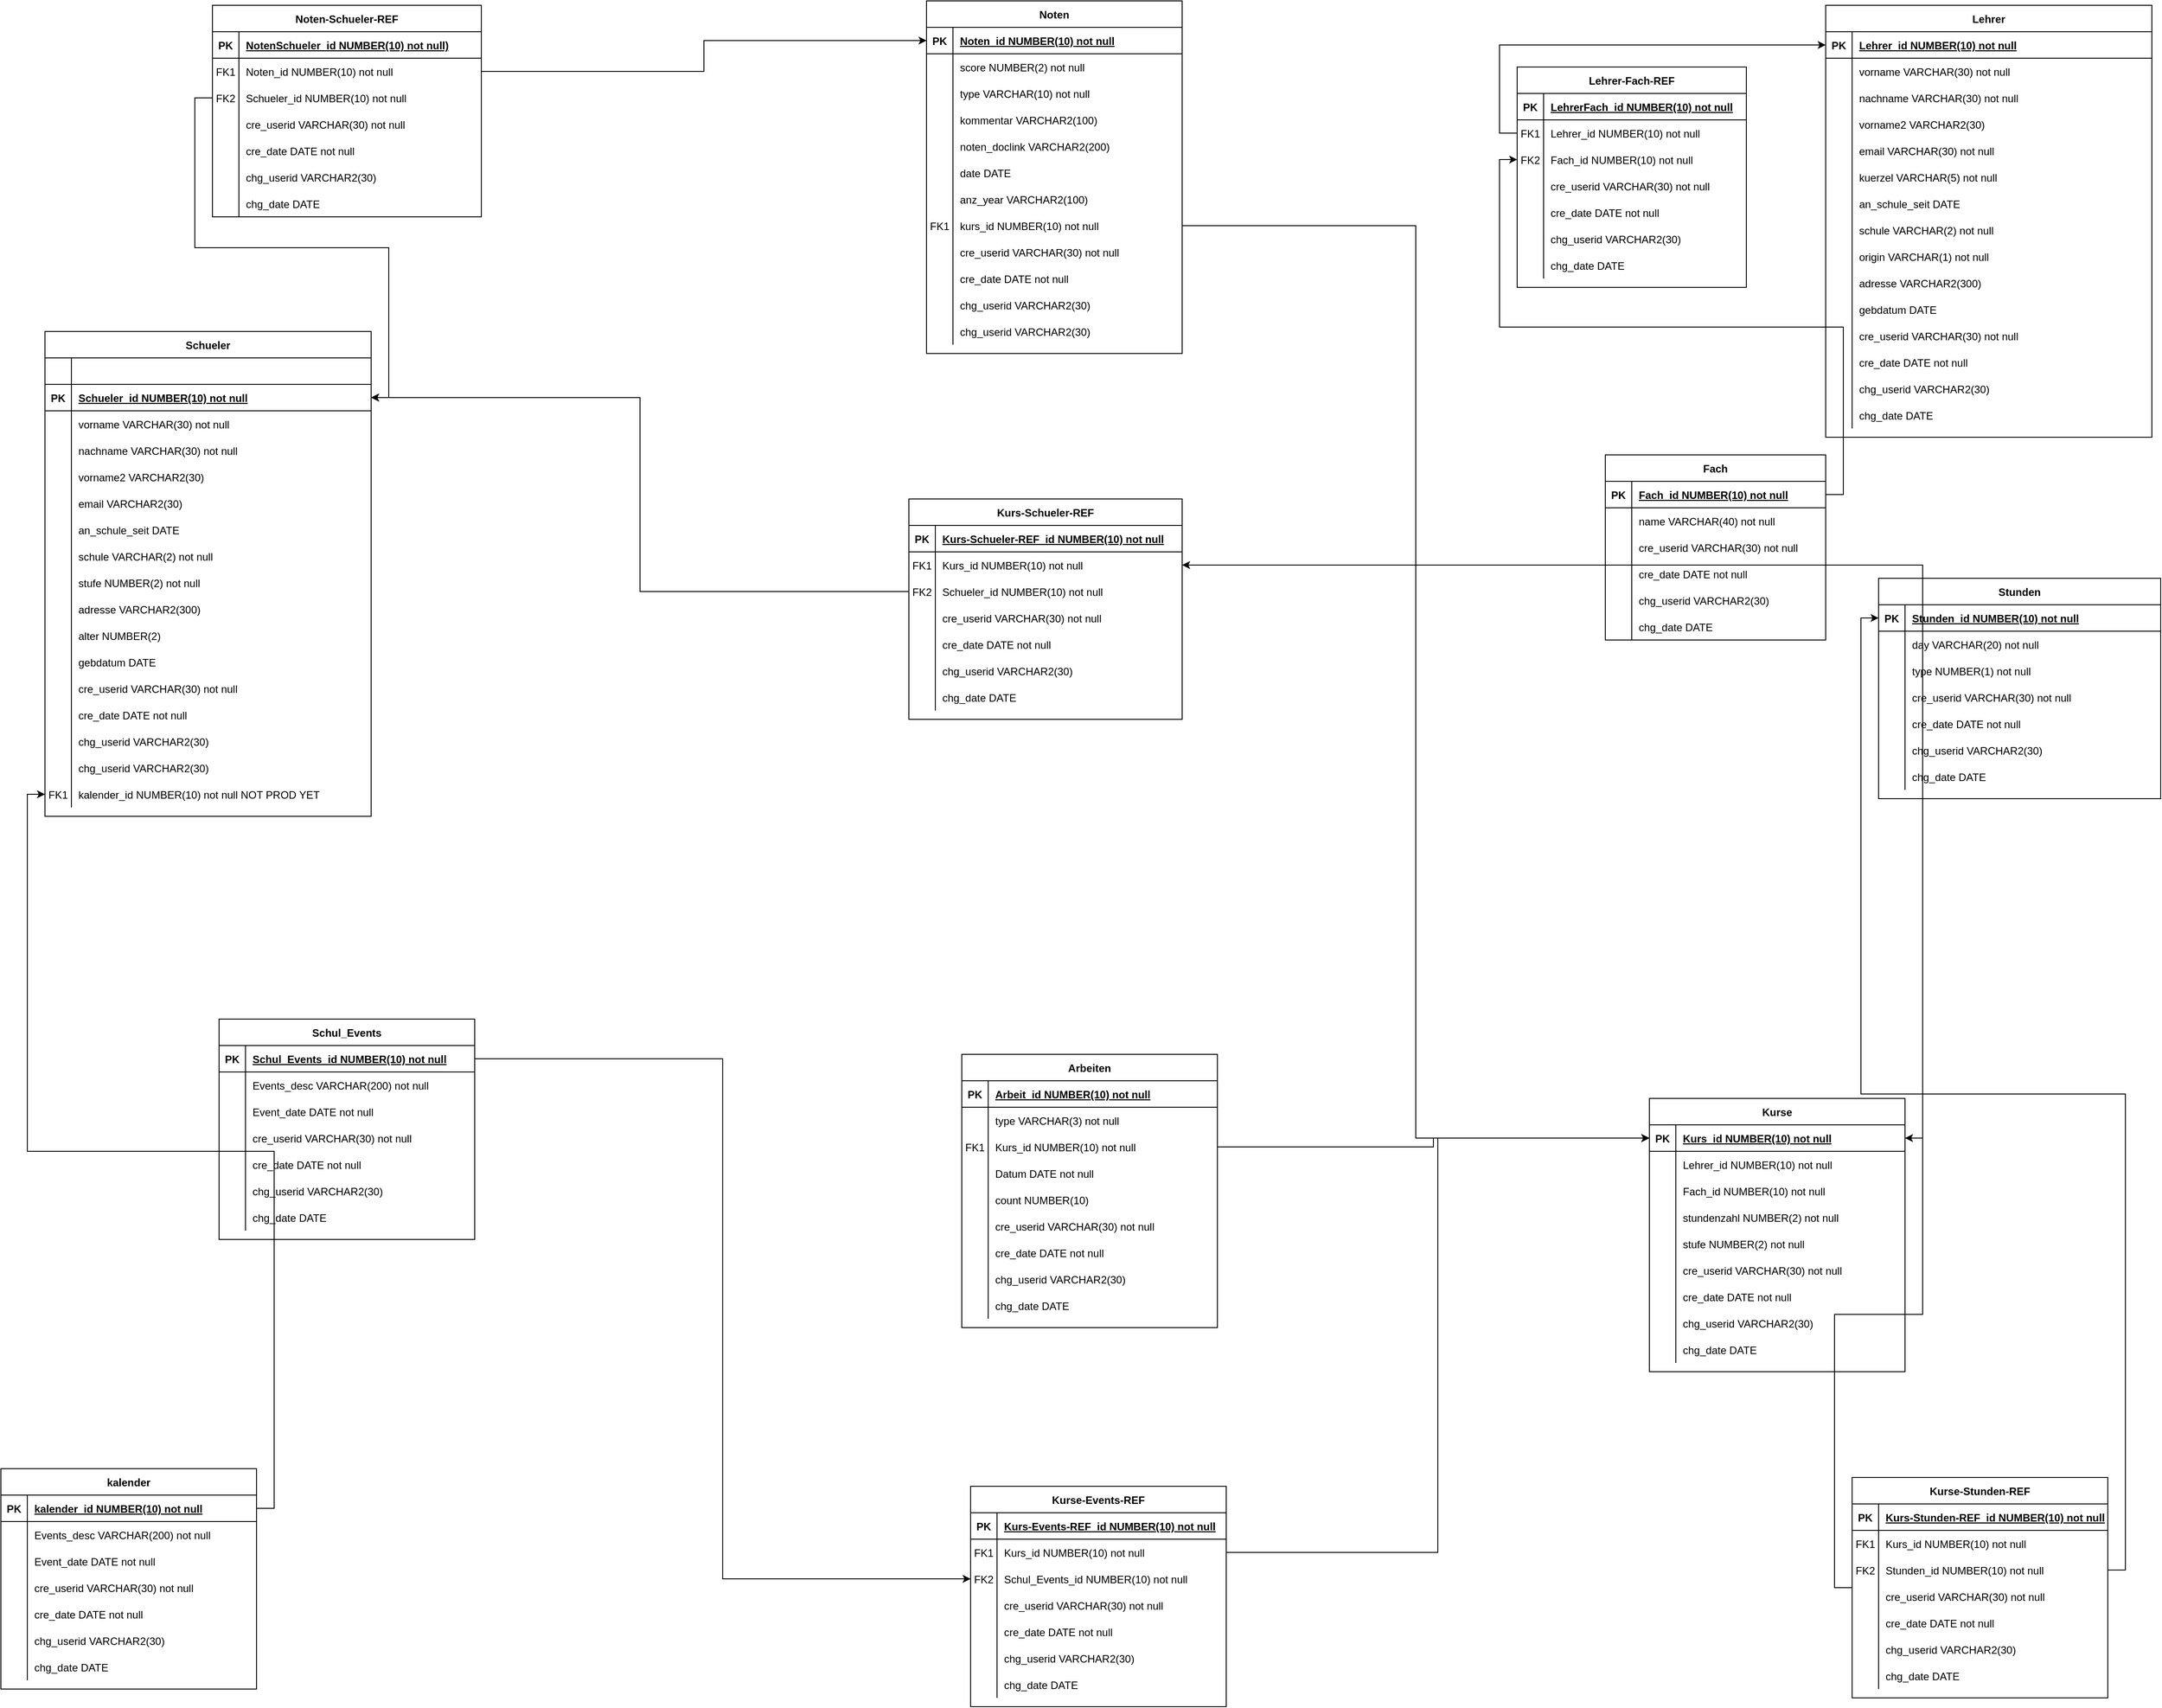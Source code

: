 <mxfile version="20.2.7" type="device"><diagram id="R2lEEEUBdFMjLlhIrx00" name="Page-1"><mxGraphModel dx="2746" dy="1016" grid="1" gridSize="10" guides="1" tooltips="1" connect="1" arrows="1" fold="1" page="1" pageScale="1" pageWidth="850" pageHeight="1100" math="0" shadow="0" extFonts="Permanent Marker^https://fonts.googleapis.com/css?family=Permanent+Marker"><root><mxCell id="0"/><mxCell id="1" parent="0"/><mxCell id="C-vyLk0tnHw3VtMMgP7b-2" value="Schueler" style="shape=table;startSize=30;container=1;collapsible=1;childLayout=tableLayout;fixedRows=1;rowLines=0;fontStyle=1;align=center;resizeLast=1;" parent="1" vertex="1"><mxGeometry x="-730" y="450" width="370" height="550" as="geometry"/></mxCell><mxCell id="Iqyks2tahJ-zAKkKD0Pw-161" style="shape=partialRectangle;collapsible=0;dropTarget=0;pointerEvents=0;fillColor=none;points=[[0,0.5],[1,0.5]];portConstraint=eastwest;top=0;left=0;right=0;bottom=1;" parent="C-vyLk0tnHw3VtMMgP7b-2" vertex="1"><mxGeometry y="30" width="370" height="30" as="geometry"/></mxCell><mxCell id="Iqyks2tahJ-zAKkKD0Pw-162" style="shape=partialRectangle;overflow=hidden;connectable=0;fillColor=none;top=0;left=0;bottom=0;right=0;fontStyle=1;" parent="Iqyks2tahJ-zAKkKD0Pw-161" vertex="1"><mxGeometry width="30" height="30" as="geometry"><mxRectangle width="30" height="30" as="alternateBounds"/></mxGeometry></mxCell><mxCell id="Iqyks2tahJ-zAKkKD0Pw-163" style="shape=partialRectangle;overflow=hidden;connectable=0;fillColor=none;top=0;left=0;bottom=0;right=0;align=left;spacingLeft=6;fontStyle=5;" parent="Iqyks2tahJ-zAKkKD0Pw-161" vertex="1"><mxGeometry x="30" width="340" height="30" as="geometry"><mxRectangle width="340" height="30" as="alternateBounds"/></mxGeometry></mxCell><mxCell id="C-vyLk0tnHw3VtMMgP7b-3" value="" style="shape=partialRectangle;collapsible=0;dropTarget=0;pointerEvents=0;fillColor=none;points=[[0,0.5],[1,0.5]];portConstraint=eastwest;top=0;left=0;right=0;bottom=1;" parent="C-vyLk0tnHw3VtMMgP7b-2" vertex="1"><mxGeometry y="60" width="370" height="30" as="geometry"/></mxCell><mxCell id="C-vyLk0tnHw3VtMMgP7b-4" value="PK" style="shape=partialRectangle;overflow=hidden;connectable=0;fillColor=none;top=0;left=0;bottom=0;right=0;fontStyle=1;" parent="C-vyLk0tnHw3VtMMgP7b-3" vertex="1"><mxGeometry width="30" height="30" as="geometry"><mxRectangle width="30" height="30" as="alternateBounds"/></mxGeometry></mxCell><mxCell id="C-vyLk0tnHw3VtMMgP7b-5" value="Schueler_id NUMBER(10) not null" style="shape=partialRectangle;overflow=hidden;connectable=0;fillColor=none;top=0;left=0;bottom=0;right=0;align=left;spacingLeft=6;fontStyle=5;" parent="C-vyLk0tnHw3VtMMgP7b-3" vertex="1"><mxGeometry x="30" width="340" height="30" as="geometry"><mxRectangle width="340" height="30" as="alternateBounds"/></mxGeometry></mxCell><mxCell id="C-vyLk0tnHw3VtMMgP7b-6" value="" style="shape=partialRectangle;collapsible=0;dropTarget=0;pointerEvents=0;fillColor=none;points=[[0,0.5],[1,0.5]];portConstraint=eastwest;top=0;left=0;right=0;bottom=0;" parent="C-vyLk0tnHw3VtMMgP7b-2" vertex="1"><mxGeometry y="90" width="370" height="30" as="geometry"/></mxCell><mxCell id="C-vyLk0tnHw3VtMMgP7b-7" value="" style="shape=partialRectangle;overflow=hidden;connectable=0;fillColor=none;top=0;left=0;bottom=0;right=0;" parent="C-vyLk0tnHw3VtMMgP7b-6" vertex="1"><mxGeometry width="30" height="30" as="geometry"><mxRectangle width="30" height="30" as="alternateBounds"/></mxGeometry></mxCell><mxCell id="C-vyLk0tnHw3VtMMgP7b-8" value="vorname VARCHAR(30) not null" style="shape=partialRectangle;overflow=hidden;connectable=0;fillColor=none;top=0;left=0;bottom=0;right=0;align=left;spacingLeft=6;" parent="C-vyLk0tnHw3VtMMgP7b-6" vertex="1"><mxGeometry x="30" width="340" height="30" as="geometry"><mxRectangle width="340" height="30" as="alternateBounds"/></mxGeometry></mxCell><mxCell id="C-vyLk0tnHw3VtMMgP7b-9" value="" style="shape=partialRectangle;collapsible=0;dropTarget=0;pointerEvents=0;fillColor=none;points=[[0,0.5],[1,0.5]];portConstraint=eastwest;top=0;left=0;right=0;bottom=0;" parent="C-vyLk0tnHw3VtMMgP7b-2" vertex="1"><mxGeometry y="120" width="370" height="30" as="geometry"/></mxCell><mxCell id="C-vyLk0tnHw3VtMMgP7b-10" value="" style="shape=partialRectangle;overflow=hidden;connectable=0;fillColor=none;top=0;left=0;bottom=0;right=0;" parent="C-vyLk0tnHw3VtMMgP7b-9" vertex="1"><mxGeometry width="30" height="30" as="geometry"><mxRectangle width="30" height="30" as="alternateBounds"/></mxGeometry></mxCell><mxCell id="C-vyLk0tnHw3VtMMgP7b-11" value="nachname VARCHAR(30) not null" style="shape=partialRectangle;overflow=hidden;connectable=0;fillColor=none;top=0;left=0;bottom=0;right=0;align=left;spacingLeft=6;" parent="C-vyLk0tnHw3VtMMgP7b-9" vertex="1"><mxGeometry x="30" width="340" height="30" as="geometry"><mxRectangle width="340" height="30" as="alternateBounds"/></mxGeometry></mxCell><mxCell id="Iqyks2tahJ-zAKkKD0Pw-128" style="shape=partialRectangle;collapsible=0;dropTarget=0;pointerEvents=0;fillColor=none;points=[[0,0.5],[1,0.5]];portConstraint=eastwest;top=0;left=0;right=0;bottom=0;" parent="C-vyLk0tnHw3VtMMgP7b-2" vertex="1"><mxGeometry y="150" width="370" height="30" as="geometry"/></mxCell><mxCell id="Iqyks2tahJ-zAKkKD0Pw-129" style="shape=partialRectangle;overflow=hidden;connectable=0;fillColor=none;top=0;left=0;bottom=0;right=0;" parent="Iqyks2tahJ-zAKkKD0Pw-128" vertex="1"><mxGeometry width="30" height="30" as="geometry"><mxRectangle width="30" height="30" as="alternateBounds"/></mxGeometry></mxCell><mxCell id="Iqyks2tahJ-zAKkKD0Pw-130" value="vorname2 VARCHAR2(30) " style="shape=partialRectangle;overflow=hidden;connectable=0;fillColor=none;top=0;left=0;bottom=0;right=0;align=left;spacingLeft=6;" parent="Iqyks2tahJ-zAKkKD0Pw-128" vertex="1"><mxGeometry x="30" width="340" height="30" as="geometry"><mxRectangle width="340" height="30" as="alternateBounds"/></mxGeometry></mxCell><mxCell id="Iqyks2tahJ-zAKkKD0Pw-131" style="shape=partialRectangle;collapsible=0;dropTarget=0;pointerEvents=0;fillColor=none;points=[[0,0.5],[1,0.5]];portConstraint=eastwest;top=0;left=0;right=0;bottom=0;" parent="C-vyLk0tnHw3VtMMgP7b-2" vertex="1"><mxGeometry y="180" width="370" height="30" as="geometry"/></mxCell><mxCell id="Iqyks2tahJ-zAKkKD0Pw-132" style="shape=partialRectangle;overflow=hidden;connectable=0;fillColor=none;top=0;left=0;bottom=0;right=0;" parent="Iqyks2tahJ-zAKkKD0Pw-131" vertex="1"><mxGeometry width="30" height="30" as="geometry"><mxRectangle width="30" height="30" as="alternateBounds"/></mxGeometry></mxCell><mxCell id="Iqyks2tahJ-zAKkKD0Pw-133" value="email VARCHAR2(30)" style="shape=partialRectangle;overflow=hidden;connectable=0;fillColor=none;top=0;left=0;bottom=0;right=0;align=left;spacingLeft=6;" parent="Iqyks2tahJ-zAKkKD0Pw-131" vertex="1"><mxGeometry x="30" width="340" height="30" as="geometry"><mxRectangle width="340" height="30" as="alternateBounds"/></mxGeometry></mxCell><mxCell id="Iqyks2tahJ-zAKkKD0Pw-134" style="shape=partialRectangle;collapsible=0;dropTarget=0;pointerEvents=0;fillColor=none;points=[[0,0.5],[1,0.5]];portConstraint=eastwest;top=0;left=0;right=0;bottom=0;" parent="C-vyLk0tnHw3VtMMgP7b-2" vertex="1"><mxGeometry y="210" width="370" height="30" as="geometry"/></mxCell><mxCell id="Iqyks2tahJ-zAKkKD0Pw-135" style="shape=partialRectangle;overflow=hidden;connectable=0;fillColor=none;top=0;left=0;bottom=0;right=0;" parent="Iqyks2tahJ-zAKkKD0Pw-134" vertex="1"><mxGeometry width="30" height="30" as="geometry"><mxRectangle width="30" height="30" as="alternateBounds"/></mxGeometry></mxCell><mxCell id="Iqyks2tahJ-zAKkKD0Pw-136" value="an_schule_seit DATE" style="shape=partialRectangle;overflow=hidden;connectable=0;fillColor=none;top=0;left=0;bottom=0;right=0;align=left;spacingLeft=6;" parent="Iqyks2tahJ-zAKkKD0Pw-134" vertex="1"><mxGeometry x="30" width="340" height="30" as="geometry"><mxRectangle width="340" height="30" as="alternateBounds"/></mxGeometry></mxCell><mxCell id="Iqyks2tahJ-zAKkKD0Pw-137" style="shape=partialRectangle;collapsible=0;dropTarget=0;pointerEvents=0;fillColor=none;points=[[0,0.5],[1,0.5]];portConstraint=eastwest;top=0;left=0;right=0;bottom=0;" parent="C-vyLk0tnHw3VtMMgP7b-2" vertex="1"><mxGeometry y="240" width="370" height="30" as="geometry"/></mxCell><mxCell id="Iqyks2tahJ-zAKkKD0Pw-138" style="shape=partialRectangle;overflow=hidden;connectable=0;fillColor=none;top=0;left=0;bottom=0;right=0;" parent="Iqyks2tahJ-zAKkKD0Pw-137" vertex="1"><mxGeometry width="30" height="30" as="geometry"><mxRectangle width="30" height="30" as="alternateBounds"/></mxGeometry></mxCell><mxCell id="Iqyks2tahJ-zAKkKD0Pw-139" value="schule VARCHAR(2) not null" style="shape=partialRectangle;overflow=hidden;connectable=0;fillColor=none;top=0;left=0;bottom=0;right=0;align=left;spacingLeft=6;" parent="Iqyks2tahJ-zAKkKD0Pw-137" vertex="1"><mxGeometry x="30" width="340" height="30" as="geometry"><mxRectangle width="340" height="30" as="alternateBounds"/></mxGeometry></mxCell><mxCell id="Iqyks2tahJ-zAKkKD0Pw-140" style="shape=partialRectangle;collapsible=0;dropTarget=0;pointerEvents=0;fillColor=none;points=[[0,0.5],[1,0.5]];portConstraint=eastwest;top=0;left=0;right=0;bottom=0;" parent="C-vyLk0tnHw3VtMMgP7b-2" vertex="1"><mxGeometry y="270" width="370" height="30" as="geometry"/></mxCell><mxCell id="Iqyks2tahJ-zAKkKD0Pw-141" style="shape=partialRectangle;overflow=hidden;connectable=0;fillColor=none;top=0;left=0;bottom=0;right=0;" parent="Iqyks2tahJ-zAKkKD0Pw-140" vertex="1"><mxGeometry width="30" height="30" as="geometry"><mxRectangle width="30" height="30" as="alternateBounds"/></mxGeometry></mxCell><mxCell id="Iqyks2tahJ-zAKkKD0Pw-142" value="stufe NUMBER(2) not null" style="shape=partialRectangle;overflow=hidden;connectable=0;fillColor=none;top=0;left=0;bottom=0;right=0;align=left;spacingLeft=6;" parent="Iqyks2tahJ-zAKkKD0Pw-140" vertex="1"><mxGeometry x="30" width="340" height="30" as="geometry"><mxRectangle width="340" height="30" as="alternateBounds"/></mxGeometry></mxCell><mxCell id="Iqyks2tahJ-zAKkKD0Pw-143" style="shape=partialRectangle;collapsible=0;dropTarget=0;pointerEvents=0;fillColor=none;points=[[0,0.5],[1,0.5]];portConstraint=eastwest;top=0;left=0;right=0;bottom=0;" parent="C-vyLk0tnHw3VtMMgP7b-2" vertex="1"><mxGeometry y="300" width="370" height="30" as="geometry"/></mxCell><mxCell id="Iqyks2tahJ-zAKkKD0Pw-144" style="shape=partialRectangle;overflow=hidden;connectable=0;fillColor=none;top=0;left=0;bottom=0;right=0;" parent="Iqyks2tahJ-zAKkKD0Pw-143" vertex="1"><mxGeometry width="30" height="30" as="geometry"><mxRectangle width="30" height="30" as="alternateBounds"/></mxGeometry></mxCell><mxCell id="Iqyks2tahJ-zAKkKD0Pw-145" value="adresse VARCHAR2(300)" style="shape=partialRectangle;overflow=hidden;connectable=0;fillColor=none;top=0;left=0;bottom=0;right=0;align=left;spacingLeft=6;" parent="Iqyks2tahJ-zAKkKD0Pw-143" vertex="1"><mxGeometry x="30" width="340" height="30" as="geometry"><mxRectangle width="340" height="30" as="alternateBounds"/></mxGeometry></mxCell><mxCell id="Iqyks2tahJ-zAKkKD0Pw-146" style="shape=partialRectangle;collapsible=0;dropTarget=0;pointerEvents=0;fillColor=none;points=[[0,0.5],[1,0.5]];portConstraint=eastwest;top=0;left=0;right=0;bottom=0;" parent="C-vyLk0tnHw3VtMMgP7b-2" vertex="1"><mxGeometry y="330" width="370" height="30" as="geometry"/></mxCell><mxCell id="Iqyks2tahJ-zAKkKD0Pw-147" style="shape=partialRectangle;overflow=hidden;connectable=0;fillColor=none;top=0;left=0;bottom=0;right=0;" parent="Iqyks2tahJ-zAKkKD0Pw-146" vertex="1"><mxGeometry width="30" height="30" as="geometry"><mxRectangle width="30" height="30" as="alternateBounds"/></mxGeometry></mxCell><mxCell id="Iqyks2tahJ-zAKkKD0Pw-148" value="alter NUMBER(2)" style="shape=partialRectangle;overflow=hidden;connectable=0;fillColor=none;top=0;left=0;bottom=0;right=0;align=left;spacingLeft=6;" parent="Iqyks2tahJ-zAKkKD0Pw-146" vertex="1"><mxGeometry x="30" width="340" height="30" as="geometry"><mxRectangle width="340" height="30" as="alternateBounds"/></mxGeometry></mxCell><mxCell id="Iqyks2tahJ-zAKkKD0Pw-149" style="shape=partialRectangle;collapsible=0;dropTarget=0;pointerEvents=0;fillColor=none;points=[[0,0.5],[1,0.5]];portConstraint=eastwest;top=0;left=0;right=0;bottom=0;" parent="C-vyLk0tnHw3VtMMgP7b-2" vertex="1"><mxGeometry y="360" width="370" height="30" as="geometry"/></mxCell><mxCell id="Iqyks2tahJ-zAKkKD0Pw-150" style="shape=partialRectangle;overflow=hidden;connectable=0;fillColor=none;top=0;left=0;bottom=0;right=0;" parent="Iqyks2tahJ-zAKkKD0Pw-149" vertex="1"><mxGeometry width="30" height="30" as="geometry"><mxRectangle width="30" height="30" as="alternateBounds"/></mxGeometry></mxCell><mxCell id="Iqyks2tahJ-zAKkKD0Pw-151" value="gebdatum DATE " style="shape=partialRectangle;overflow=hidden;connectable=0;fillColor=none;top=0;left=0;bottom=0;right=0;align=left;spacingLeft=6;" parent="Iqyks2tahJ-zAKkKD0Pw-149" vertex="1"><mxGeometry x="30" width="340" height="30" as="geometry"><mxRectangle width="340" height="30" as="alternateBounds"/></mxGeometry></mxCell><mxCell id="Iqyks2tahJ-zAKkKD0Pw-152" style="shape=partialRectangle;collapsible=0;dropTarget=0;pointerEvents=0;fillColor=none;points=[[0,0.5],[1,0.5]];portConstraint=eastwest;top=0;left=0;right=0;bottom=0;" parent="C-vyLk0tnHw3VtMMgP7b-2" vertex="1"><mxGeometry y="390" width="370" height="30" as="geometry"/></mxCell><mxCell id="Iqyks2tahJ-zAKkKD0Pw-153" style="shape=partialRectangle;overflow=hidden;connectable=0;fillColor=none;top=0;left=0;bottom=0;right=0;" parent="Iqyks2tahJ-zAKkKD0Pw-152" vertex="1"><mxGeometry width="30" height="30" as="geometry"><mxRectangle width="30" height="30" as="alternateBounds"/></mxGeometry></mxCell><mxCell id="Iqyks2tahJ-zAKkKD0Pw-154" value="cre_userid VARCHAR(30) not null" style="shape=partialRectangle;overflow=hidden;connectable=0;fillColor=none;top=0;left=0;bottom=0;right=0;align=left;spacingLeft=6;" parent="Iqyks2tahJ-zAKkKD0Pw-152" vertex="1"><mxGeometry x="30" width="340" height="30" as="geometry"><mxRectangle width="340" height="30" as="alternateBounds"/></mxGeometry></mxCell><mxCell id="Iqyks2tahJ-zAKkKD0Pw-155" style="shape=partialRectangle;collapsible=0;dropTarget=0;pointerEvents=0;fillColor=none;points=[[0,0.5],[1,0.5]];portConstraint=eastwest;top=0;left=0;right=0;bottom=0;" parent="C-vyLk0tnHw3VtMMgP7b-2" vertex="1"><mxGeometry y="420" width="370" height="30" as="geometry"/></mxCell><mxCell id="Iqyks2tahJ-zAKkKD0Pw-156" style="shape=partialRectangle;overflow=hidden;connectable=0;fillColor=none;top=0;left=0;bottom=0;right=0;" parent="Iqyks2tahJ-zAKkKD0Pw-155" vertex="1"><mxGeometry width="30" height="30" as="geometry"><mxRectangle width="30" height="30" as="alternateBounds"/></mxGeometry></mxCell><mxCell id="Iqyks2tahJ-zAKkKD0Pw-157" value="cre_date DATE not null" style="shape=partialRectangle;overflow=hidden;connectable=0;fillColor=none;top=0;left=0;bottom=0;right=0;align=left;spacingLeft=6;" parent="Iqyks2tahJ-zAKkKD0Pw-155" vertex="1"><mxGeometry x="30" width="340" height="30" as="geometry"><mxRectangle width="340" height="30" as="alternateBounds"/></mxGeometry></mxCell><mxCell id="Iqyks2tahJ-zAKkKD0Pw-158" style="shape=partialRectangle;collapsible=0;dropTarget=0;pointerEvents=0;fillColor=none;points=[[0,0.5],[1,0.5]];portConstraint=eastwest;top=0;left=0;right=0;bottom=0;" parent="C-vyLk0tnHw3VtMMgP7b-2" vertex="1"><mxGeometry y="450" width="370" height="30" as="geometry"/></mxCell><mxCell id="Iqyks2tahJ-zAKkKD0Pw-159" style="shape=partialRectangle;overflow=hidden;connectable=0;fillColor=none;top=0;left=0;bottom=0;right=0;" parent="Iqyks2tahJ-zAKkKD0Pw-158" vertex="1"><mxGeometry width="30" height="30" as="geometry"><mxRectangle width="30" height="30" as="alternateBounds"/></mxGeometry></mxCell><mxCell id="Iqyks2tahJ-zAKkKD0Pw-160" value="chg_userid VARCHAR2(30)" style="shape=partialRectangle;overflow=hidden;connectable=0;fillColor=none;top=0;left=0;bottom=0;right=0;align=left;spacingLeft=6;" parent="Iqyks2tahJ-zAKkKD0Pw-158" vertex="1"><mxGeometry x="30" width="340" height="30" as="geometry"><mxRectangle width="340" height="30" as="alternateBounds"/></mxGeometry></mxCell><mxCell id="Iqyks2tahJ-zAKkKD0Pw-164" style="shape=partialRectangle;collapsible=0;dropTarget=0;pointerEvents=0;fillColor=none;points=[[0,0.5],[1,0.5]];portConstraint=eastwest;top=0;left=0;right=0;bottom=0;" parent="C-vyLk0tnHw3VtMMgP7b-2" vertex="1"><mxGeometry y="480" width="370" height="30" as="geometry"/></mxCell><mxCell id="Iqyks2tahJ-zAKkKD0Pw-165" style="shape=partialRectangle;overflow=hidden;connectable=0;fillColor=none;top=0;left=0;bottom=0;right=0;" parent="Iqyks2tahJ-zAKkKD0Pw-164" vertex="1"><mxGeometry width="30" height="30" as="geometry"><mxRectangle width="30" height="30" as="alternateBounds"/></mxGeometry></mxCell><mxCell id="Iqyks2tahJ-zAKkKD0Pw-166" value="chg_userid VARCHAR2(30)" style="shape=partialRectangle;overflow=hidden;connectable=0;fillColor=none;top=0;left=0;bottom=0;right=0;align=left;spacingLeft=6;" parent="Iqyks2tahJ-zAKkKD0Pw-164" vertex="1"><mxGeometry x="30" width="340" height="30" as="geometry"><mxRectangle width="340" height="30" as="alternateBounds"/></mxGeometry></mxCell><mxCell id="3ylid4XSSSTo_Onxq1rM-189" style="shape=partialRectangle;collapsible=0;dropTarget=0;pointerEvents=0;fillColor=none;points=[[0,0.5],[1,0.5]];portConstraint=eastwest;top=0;left=0;right=0;bottom=0;" vertex="1" parent="C-vyLk0tnHw3VtMMgP7b-2"><mxGeometry y="510" width="370" height="30" as="geometry"/></mxCell><mxCell id="3ylid4XSSSTo_Onxq1rM-190" value="FK1" style="shape=partialRectangle;overflow=hidden;connectable=0;fillColor=none;top=0;left=0;bottom=0;right=0;" vertex="1" parent="3ylid4XSSSTo_Onxq1rM-189"><mxGeometry width="30" height="30" as="geometry"><mxRectangle width="30" height="30" as="alternateBounds"/></mxGeometry></mxCell><mxCell id="3ylid4XSSSTo_Onxq1rM-191" value="kalender_id NUMBER(10) not null NOT PROD YET" style="shape=partialRectangle;overflow=hidden;connectable=0;fillColor=none;top=0;left=0;bottom=0;right=0;align=left;spacingLeft=6;" vertex="1" parent="3ylid4XSSSTo_Onxq1rM-189"><mxGeometry x="30" width="340" height="30" as="geometry"><mxRectangle width="340" height="30" as="alternateBounds"/></mxGeometry></mxCell><mxCell id="C-vyLk0tnHw3VtMMgP7b-13" value="Fach" style="shape=table;startSize=30;container=1;collapsible=1;childLayout=tableLayout;fixedRows=1;rowLines=0;fontStyle=1;align=center;resizeLast=1;" parent="1" vertex="1"><mxGeometry x="1040" y="590" width="250" height="210" as="geometry"/></mxCell><mxCell id="C-vyLk0tnHw3VtMMgP7b-14" value="" style="shape=partialRectangle;collapsible=0;dropTarget=0;pointerEvents=0;fillColor=none;points=[[0,0.5],[1,0.5]];portConstraint=eastwest;top=0;left=0;right=0;bottom=1;" parent="C-vyLk0tnHw3VtMMgP7b-13" vertex="1"><mxGeometry y="30" width="250" height="30" as="geometry"/></mxCell><mxCell id="C-vyLk0tnHw3VtMMgP7b-15" value="PK" style="shape=partialRectangle;overflow=hidden;connectable=0;fillColor=none;top=0;left=0;bottom=0;right=0;fontStyle=1;" parent="C-vyLk0tnHw3VtMMgP7b-14" vertex="1"><mxGeometry width="30" height="30" as="geometry"><mxRectangle width="30" height="30" as="alternateBounds"/></mxGeometry></mxCell><mxCell id="C-vyLk0tnHw3VtMMgP7b-16" value="Fach_id NUMBER(10) not null" style="shape=partialRectangle;overflow=hidden;connectable=0;fillColor=none;top=0;left=0;bottom=0;right=0;align=left;spacingLeft=6;fontStyle=5;" parent="C-vyLk0tnHw3VtMMgP7b-14" vertex="1"><mxGeometry x="30" width="220" height="30" as="geometry"><mxRectangle width="220" height="30" as="alternateBounds"/></mxGeometry></mxCell><mxCell id="C-vyLk0tnHw3VtMMgP7b-17" value="" style="shape=partialRectangle;collapsible=0;dropTarget=0;pointerEvents=0;fillColor=none;points=[[0,0.5],[1,0.5]];portConstraint=eastwest;top=0;left=0;right=0;bottom=0;" parent="C-vyLk0tnHw3VtMMgP7b-13" vertex="1"><mxGeometry y="60" width="250" height="30" as="geometry"/></mxCell><mxCell id="C-vyLk0tnHw3VtMMgP7b-18" value="" style="shape=partialRectangle;overflow=hidden;connectable=0;fillColor=none;top=0;left=0;bottom=0;right=0;" parent="C-vyLk0tnHw3VtMMgP7b-17" vertex="1"><mxGeometry width="30" height="30" as="geometry"><mxRectangle width="30" height="30" as="alternateBounds"/></mxGeometry></mxCell><mxCell id="C-vyLk0tnHw3VtMMgP7b-19" value="name VARCHAR(40) not null" style="shape=partialRectangle;overflow=hidden;connectable=0;fillColor=none;top=0;left=0;bottom=0;right=0;align=left;spacingLeft=6;" parent="C-vyLk0tnHw3VtMMgP7b-17" vertex="1"><mxGeometry x="30" width="220" height="30" as="geometry"><mxRectangle width="220" height="30" as="alternateBounds"/></mxGeometry></mxCell><mxCell id="3ylid4XSSSTo_Onxq1rM-71" style="shape=partialRectangle;collapsible=0;dropTarget=0;pointerEvents=0;fillColor=none;points=[[0,0.5],[1,0.5]];portConstraint=eastwest;top=0;left=0;right=0;bottom=0;" vertex="1" parent="C-vyLk0tnHw3VtMMgP7b-13"><mxGeometry y="90" width="250" height="30" as="geometry"/></mxCell><mxCell id="3ylid4XSSSTo_Onxq1rM-72" style="shape=partialRectangle;overflow=hidden;connectable=0;fillColor=none;top=0;left=0;bottom=0;right=0;" vertex="1" parent="3ylid4XSSSTo_Onxq1rM-71"><mxGeometry width="30" height="30" as="geometry"><mxRectangle width="30" height="30" as="alternateBounds"/></mxGeometry></mxCell><mxCell id="3ylid4XSSSTo_Onxq1rM-73" value="cre_userid VARCHAR(30) not null" style="shape=partialRectangle;overflow=hidden;connectable=0;fillColor=none;top=0;left=0;bottom=0;right=0;align=left;spacingLeft=6;" vertex="1" parent="3ylid4XSSSTo_Onxq1rM-71"><mxGeometry x="30" width="220" height="30" as="geometry"><mxRectangle width="220" height="30" as="alternateBounds"/></mxGeometry></mxCell><mxCell id="3ylid4XSSSTo_Onxq1rM-74" style="shape=partialRectangle;collapsible=0;dropTarget=0;pointerEvents=0;fillColor=none;points=[[0,0.5],[1,0.5]];portConstraint=eastwest;top=0;left=0;right=0;bottom=0;" vertex="1" parent="C-vyLk0tnHw3VtMMgP7b-13"><mxGeometry y="120" width="250" height="30" as="geometry"/></mxCell><mxCell id="3ylid4XSSSTo_Onxq1rM-75" style="shape=partialRectangle;overflow=hidden;connectable=0;fillColor=none;top=0;left=0;bottom=0;right=0;" vertex="1" parent="3ylid4XSSSTo_Onxq1rM-74"><mxGeometry width="30" height="30" as="geometry"><mxRectangle width="30" height="30" as="alternateBounds"/></mxGeometry></mxCell><mxCell id="3ylid4XSSSTo_Onxq1rM-76" value="cre_date DATE not null" style="shape=partialRectangle;overflow=hidden;connectable=0;fillColor=none;top=0;left=0;bottom=0;right=0;align=left;spacingLeft=6;" vertex="1" parent="3ylid4XSSSTo_Onxq1rM-74"><mxGeometry x="30" width="220" height="30" as="geometry"><mxRectangle width="220" height="30" as="alternateBounds"/></mxGeometry></mxCell><mxCell id="3ylid4XSSSTo_Onxq1rM-77" style="shape=partialRectangle;collapsible=0;dropTarget=0;pointerEvents=0;fillColor=none;points=[[0,0.5],[1,0.5]];portConstraint=eastwest;top=0;left=0;right=0;bottom=0;" vertex="1" parent="C-vyLk0tnHw3VtMMgP7b-13"><mxGeometry y="150" width="250" height="30" as="geometry"/></mxCell><mxCell id="3ylid4XSSSTo_Onxq1rM-78" style="shape=partialRectangle;overflow=hidden;connectable=0;fillColor=none;top=0;left=0;bottom=0;right=0;" vertex="1" parent="3ylid4XSSSTo_Onxq1rM-77"><mxGeometry width="30" height="30" as="geometry"><mxRectangle width="30" height="30" as="alternateBounds"/></mxGeometry></mxCell><mxCell id="3ylid4XSSSTo_Onxq1rM-79" value="chg_userid VARCHAR2(30)" style="shape=partialRectangle;overflow=hidden;connectable=0;fillColor=none;top=0;left=0;bottom=0;right=0;align=left;spacingLeft=6;" vertex="1" parent="3ylid4XSSSTo_Onxq1rM-77"><mxGeometry x="30" width="220" height="30" as="geometry"><mxRectangle width="220" height="30" as="alternateBounds"/></mxGeometry></mxCell><mxCell id="3ylid4XSSSTo_Onxq1rM-80" style="shape=partialRectangle;collapsible=0;dropTarget=0;pointerEvents=0;fillColor=none;points=[[0,0.5],[1,0.5]];portConstraint=eastwest;top=0;left=0;right=0;bottom=0;" vertex="1" parent="C-vyLk0tnHw3VtMMgP7b-13"><mxGeometry y="180" width="250" height="30" as="geometry"/></mxCell><mxCell id="3ylid4XSSSTo_Onxq1rM-81" style="shape=partialRectangle;overflow=hidden;connectable=0;fillColor=none;top=0;left=0;bottom=0;right=0;" vertex="1" parent="3ylid4XSSSTo_Onxq1rM-80"><mxGeometry width="30" height="30" as="geometry"><mxRectangle width="30" height="30" as="alternateBounds"/></mxGeometry></mxCell><mxCell id="3ylid4XSSSTo_Onxq1rM-82" value="chg_date DATE" style="shape=partialRectangle;overflow=hidden;connectable=0;fillColor=none;top=0;left=0;bottom=0;right=0;align=left;spacingLeft=6;" vertex="1" parent="3ylid4XSSSTo_Onxq1rM-80"><mxGeometry x="30" width="220" height="30" as="geometry"><mxRectangle width="220" height="30" as="alternateBounds"/></mxGeometry></mxCell><mxCell id="C-vyLk0tnHw3VtMMgP7b-23" value="Noten" style="shape=table;startSize=30;container=1;collapsible=1;childLayout=tableLayout;fixedRows=1;rowLines=0;fontStyle=1;align=center;resizeLast=1;" parent="1" vertex="1"><mxGeometry x="270" y="75" width="290" height="400" as="geometry"><mxRectangle x="380" y="20" width="70" height="30" as="alternateBounds"/></mxGeometry></mxCell><mxCell id="C-vyLk0tnHw3VtMMgP7b-24" value="" style="shape=partialRectangle;collapsible=0;dropTarget=0;pointerEvents=0;fillColor=none;points=[[0,0.5],[1,0.5]];portConstraint=eastwest;top=0;left=0;right=0;bottom=1;" parent="C-vyLk0tnHw3VtMMgP7b-23" vertex="1"><mxGeometry y="30" width="290" height="30" as="geometry"/></mxCell><mxCell id="C-vyLk0tnHw3VtMMgP7b-25" value="PK" style="shape=partialRectangle;overflow=hidden;connectable=0;fillColor=none;top=0;left=0;bottom=0;right=0;fontStyle=1;" parent="C-vyLk0tnHw3VtMMgP7b-24" vertex="1"><mxGeometry width="30" height="30" as="geometry"><mxRectangle width="30" height="30" as="alternateBounds"/></mxGeometry></mxCell><mxCell id="C-vyLk0tnHw3VtMMgP7b-26" value="Noten_id NUMBER(10) not null" style="shape=partialRectangle;overflow=hidden;connectable=0;fillColor=none;top=0;left=0;bottom=0;right=0;align=left;spacingLeft=6;fontStyle=5;" parent="C-vyLk0tnHw3VtMMgP7b-24" vertex="1"><mxGeometry x="30" width="260" height="30" as="geometry"><mxRectangle width="260" height="30" as="alternateBounds"/></mxGeometry></mxCell><mxCell id="C-vyLk0tnHw3VtMMgP7b-27" value="" style="shape=partialRectangle;collapsible=0;dropTarget=0;pointerEvents=0;fillColor=none;points=[[0,0.5],[1,0.5]];portConstraint=eastwest;top=0;left=0;right=0;bottom=0;" parent="C-vyLk0tnHw3VtMMgP7b-23" vertex="1"><mxGeometry y="60" width="290" height="30" as="geometry"/></mxCell><mxCell id="C-vyLk0tnHw3VtMMgP7b-28" value="" style="shape=partialRectangle;overflow=hidden;connectable=0;fillColor=none;top=0;left=0;bottom=0;right=0;" parent="C-vyLk0tnHw3VtMMgP7b-27" vertex="1"><mxGeometry width="30" height="30" as="geometry"><mxRectangle width="30" height="30" as="alternateBounds"/></mxGeometry></mxCell><mxCell id="C-vyLk0tnHw3VtMMgP7b-29" value="score NUMBER(2) not null" style="shape=partialRectangle;overflow=hidden;connectable=0;fillColor=none;top=0;left=0;bottom=0;right=0;align=left;spacingLeft=6;" parent="C-vyLk0tnHw3VtMMgP7b-27" vertex="1"><mxGeometry x="30" width="260" height="30" as="geometry"><mxRectangle width="260" height="30" as="alternateBounds"/></mxGeometry></mxCell><mxCell id="Iqyks2tahJ-zAKkKD0Pw-44" style="shape=partialRectangle;collapsible=0;dropTarget=0;pointerEvents=0;fillColor=none;points=[[0,0.5],[1,0.5]];portConstraint=eastwest;top=0;left=0;right=0;bottom=0;" parent="C-vyLk0tnHw3VtMMgP7b-23" vertex="1"><mxGeometry y="90" width="290" height="30" as="geometry"/></mxCell><mxCell id="Iqyks2tahJ-zAKkKD0Pw-45" style="shape=partialRectangle;overflow=hidden;connectable=0;fillColor=none;top=0;left=0;bottom=0;right=0;" parent="Iqyks2tahJ-zAKkKD0Pw-44" vertex="1"><mxGeometry width="30" height="30" as="geometry"><mxRectangle width="30" height="30" as="alternateBounds"/></mxGeometry></mxCell><mxCell id="Iqyks2tahJ-zAKkKD0Pw-46" value="type VARCHAR(10) not null" style="shape=partialRectangle;overflow=hidden;connectable=0;fillColor=none;top=0;left=0;bottom=0;right=0;align=left;spacingLeft=6;" parent="Iqyks2tahJ-zAKkKD0Pw-44" vertex="1"><mxGeometry x="30" width="260" height="30" as="geometry"><mxRectangle width="260" height="30" as="alternateBounds"/></mxGeometry></mxCell><mxCell id="Iqyks2tahJ-zAKkKD0Pw-47" style="shape=partialRectangle;collapsible=0;dropTarget=0;pointerEvents=0;fillColor=none;points=[[0,0.5],[1,0.5]];portConstraint=eastwest;top=0;left=0;right=0;bottom=0;" parent="C-vyLk0tnHw3VtMMgP7b-23" vertex="1"><mxGeometry y="120" width="290" height="30" as="geometry"/></mxCell><mxCell id="Iqyks2tahJ-zAKkKD0Pw-48" style="shape=partialRectangle;overflow=hidden;connectable=0;fillColor=none;top=0;left=0;bottom=0;right=0;" parent="Iqyks2tahJ-zAKkKD0Pw-47" vertex="1"><mxGeometry width="30" height="30" as="geometry"><mxRectangle width="30" height="30" as="alternateBounds"/></mxGeometry></mxCell><mxCell id="Iqyks2tahJ-zAKkKD0Pw-49" value="kommentar VARCHAR2(100) " style="shape=partialRectangle;overflow=hidden;connectable=0;fillColor=none;top=0;left=0;bottom=0;right=0;align=left;spacingLeft=6;" parent="Iqyks2tahJ-zAKkKD0Pw-47" vertex="1"><mxGeometry x="30" width="260" height="30" as="geometry"><mxRectangle width="260" height="30" as="alternateBounds"/></mxGeometry></mxCell><mxCell id="Iqyks2tahJ-zAKkKD0Pw-50" style="shape=partialRectangle;collapsible=0;dropTarget=0;pointerEvents=0;fillColor=none;points=[[0,0.5],[1,0.5]];portConstraint=eastwest;top=0;left=0;right=0;bottom=0;" parent="C-vyLk0tnHw3VtMMgP7b-23" vertex="1"><mxGeometry y="150" width="290" height="30" as="geometry"/></mxCell><mxCell id="Iqyks2tahJ-zAKkKD0Pw-51" style="shape=partialRectangle;overflow=hidden;connectable=0;fillColor=none;top=0;left=0;bottom=0;right=0;" parent="Iqyks2tahJ-zAKkKD0Pw-50" vertex="1"><mxGeometry width="30" height="30" as="geometry"><mxRectangle width="30" height="30" as="alternateBounds"/></mxGeometry></mxCell><mxCell id="Iqyks2tahJ-zAKkKD0Pw-52" value="noten_doclink VARCHAR2(200) " style="shape=partialRectangle;overflow=hidden;connectable=0;fillColor=none;top=0;left=0;bottom=0;right=0;align=left;spacingLeft=6;" parent="Iqyks2tahJ-zAKkKD0Pw-50" vertex="1"><mxGeometry x="30" width="260" height="30" as="geometry"><mxRectangle width="260" height="30" as="alternateBounds"/></mxGeometry></mxCell><mxCell id="Iqyks2tahJ-zAKkKD0Pw-53" style="shape=partialRectangle;collapsible=0;dropTarget=0;pointerEvents=0;fillColor=none;points=[[0,0.5],[1,0.5]];portConstraint=eastwest;top=0;left=0;right=0;bottom=0;" parent="C-vyLk0tnHw3VtMMgP7b-23" vertex="1"><mxGeometry y="180" width="290" height="30" as="geometry"/></mxCell><mxCell id="Iqyks2tahJ-zAKkKD0Pw-54" style="shape=partialRectangle;overflow=hidden;connectable=0;fillColor=none;top=0;left=0;bottom=0;right=0;" parent="Iqyks2tahJ-zAKkKD0Pw-53" vertex="1"><mxGeometry width="30" height="30" as="geometry"><mxRectangle width="30" height="30" as="alternateBounds"/></mxGeometry></mxCell><mxCell id="Iqyks2tahJ-zAKkKD0Pw-55" value="date DATE" style="shape=partialRectangle;overflow=hidden;connectable=0;fillColor=none;top=0;left=0;bottom=0;right=0;align=left;spacingLeft=6;" parent="Iqyks2tahJ-zAKkKD0Pw-53" vertex="1"><mxGeometry x="30" width="260" height="30" as="geometry"><mxRectangle width="260" height="30" as="alternateBounds"/></mxGeometry></mxCell><mxCell id="Iqyks2tahJ-zAKkKD0Pw-56" style="shape=partialRectangle;collapsible=0;dropTarget=0;pointerEvents=0;fillColor=none;points=[[0,0.5],[1,0.5]];portConstraint=eastwest;top=0;left=0;right=0;bottom=0;" parent="C-vyLk0tnHw3VtMMgP7b-23" vertex="1"><mxGeometry y="210" width="290" height="30" as="geometry"/></mxCell><mxCell id="Iqyks2tahJ-zAKkKD0Pw-57" style="shape=partialRectangle;overflow=hidden;connectable=0;fillColor=none;top=0;left=0;bottom=0;right=0;" parent="Iqyks2tahJ-zAKkKD0Pw-56" vertex="1"><mxGeometry width="30" height="30" as="geometry"><mxRectangle width="30" height="30" as="alternateBounds"/></mxGeometry></mxCell><mxCell id="Iqyks2tahJ-zAKkKD0Pw-58" value="anz_year VARCHAR2(100)" style="shape=partialRectangle;overflow=hidden;connectable=0;fillColor=none;top=0;left=0;bottom=0;right=0;align=left;spacingLeft=6;" parent="Iqyks2tahJ-zAKkKD0Pw-56" vertex="1"><mxGeometry x="30" width="260" height="30" as="geometry"><mxRectangle width="260" height="30" as="alternateBounds"/></mxGeometry></mxCell><mxCell id="Iqyks2tahJ-zAKkKD0Pw-59" style="shape=partialRectangle;collapsible=0;dropTarget=0;pointerEvents=0;fillColor=none;points=[[0,0.5],[1,0.5]];portConstraint=eastwest;top=0;left=0;right=0;bottom=0;" parent="C-vyLk0tnHw3VtMMgP7b-23" vertex="1"><mxGeometry y="240" width="290" height="30" as="geometry"/></mxCell><mxCell id="Iqyks2tahJ-zAKkKD0Pw-60" value="FK1" style="shape=partialRectangle;overflow=hidden;connectable=0;fillColor=none;top=0;left=0;bottom=0;right=0;" parent="Iqyks2tahJ-zAKkKD0Pw-59" vertex="1"><mxGeometry width="30" height="30" as="geometry"><mxRectangle width="30" height="30" as="alternateBounds"/></mxGeometry></mxCell><mxCell id="Iqyks2tahJ-zAKkKD0Pw-61" value="kurs_id NUMBER(10) not null" style="shape=partialRectangle;overflow=hidden;connectable=0;fillColor=none;top=0;left=0;bottom=0;right=0;align=left;spacingLeft=6;" parent="Iqyks2tahJ-zAKkKD0Pw-59" vertex="1"><mxGeometry x="30" width="260" height="30" as="geometry"><mxRectangle width="260" height="30" as="alternateBounds"/></mxGeometry></mxCell><mxCell id="Iqyks2tahJ-zAKkKD0Pw-62" style="shape=partialRectangle;collapsible=0;dropTarget=0;pointerEvents=0;fillColor=none;points=[[0,0.5],[1,0.5]];portConstraint=eastwest;top=0;left=0;right=0;bottom=0;" parent="C-vyLk0tnHw3VtMMgP7b-23" vertex="1"><mxGeometry y="270" width="290" height="30" as="geometry"/></mxCell><mxCell id="Iqyks2tahJ-zAKkKD0Pw-63" style="shape=partialRectangle;overflow=hidden;connectable=0;fillColor=none;top=0;left=0;bottom=0;right=0;" parent="Iqyks2tahJ-zAKkKD0Pw-62" vertex="1"><mxGeometry width="30" height="30" as="geometry"><mxRectangle width="30" height="30" as="alternateBounds"/></mxGeometry></mxCell><mxCell id="Iqyks2tahJ-zAKkKD0Pw-64" value="cre_userid VARCHAR(30) not null" style="shape=partialRectangle;overflow=hidden;connectable=0;fillColor=none;top=0;left=0;bottom=0;right=0;align=left;spacingLeft=6;" parent="Iqyks2tahJ-zAKkKD0Pw-62" vertex="1"><mxGeometry x="30" width="260" height="30" as="geometry"><mxRectangle width="260" height="30" as="alternateBounds"/></mxGeometry></mxCell><mxCell id="Iqyks2tahJ-zAKkKD0Pw-65" style="shape=partialRectangle;collapsible=0;dropTarget=0;pointerEvents=0;fillColor=none;points=[[0,0.5],[1,0.5]];portConstraint=eastwest;top=0;left=0;right=0;bottom=0;" parent="C-vyLk0tnHw3VtMMgP7b-23" vertex="1"><mxGeometry y="300" width="290" height="30" as="geometry"/></mxCell><mxCell id="Iqyks2tahJ-zAKkKD0Pw-66" style="shape=partialRectangle;overflow=hidden;connectable=0;fillColor=none;top=0;left=0;bottom=0;right=0;" parent="Iqyks2tahJ-zAKkKD0Pw-65" vertex="1"><mxGeometry width="30" height="30" as="geometry"><mxRectangle width="30" height="30" as="alternateBounds"/></mxGeometry></mxCell><mxCell id="Iqyks2tahJ-zAKkKD0Pw-67" value="cre_date DATE not null" style="shape=partialRectangle;overflow=hidden;connectable=0;fillColor=none;top=0;left=0;bottom=0;right=0;align=left;spacingLeft=6;" parent="Iqyks2tahJ-zAKkKD0Pw-65" vertex="1"><mxGeometry x="30" width="260" height="30" as="geometry"><mxRectangle width="260" height="30" as="alternateBounds"/></mxGeometry></mxCell><mxCell id="Iqyks2tahJ-zAKkKD0Pw-68" style="shape=partialRectangle;collapsible=0;dropTarget=0;pointerEvents=0;fillColor=none;points=[[0,0.5],[1,0.5]];portConstraint=eastwest;top=0;left=0;right=0;bottom=0;" parent="C-vyLk0tnHw3VtMMgP7b-23" vertex="1"><mxGeometry y="330" width="290" height="30" as="geometry"/></mxCell><mxCell id="Iqyks2tahJ-zAKkKD0Pw-69" style="shape=partialRectangle;overflow=hidden;connectable=0;fillColor=none;top=0;left=0;bottom=0;right=0;" parent="Iqyks2tahJ-zAKkKD0Pw-68" vertex="1"><mxGeometry width="30" height="30" as="geometry"><mxRectangle width="30" height="30" as="alternateBounds"/></mxGeometry></mxCell><mxCell id="Iqyks2tahJ-zAKkKD0Pw-70" value="chg_userid VARCHAR2(30)" style="shape=partialRectangle;overflow=hidden;connectable=0;fillColor=none;top=0;left=0;bottom=0;right=0;align=left;spacingLeft=6;" parent="Iqyks2tahJ-zAKkKD0Pw-68" vertex="1"><mxGeometry x="30" width="260" height="30" as="geometry"><mxRectangle width="260" height="30" as="alternateBounds"/></mxGeometry></mxCell><mxCell id="Iqyks2tahJ-zAKkKD0Pw-71" style="shape=partialRectangle;collapsible=0;dropTarget=0;pointerEvents=0;fillColor=none;points=[[0,0.5],[1,0.5]];portConstraint=eastwest;top=0;left=0;right=0;bottom=0;" parent="C-vyLk0tnHw3VtMMgP7b-23" vertex="1"><mxGeometry y="360" width="290" height="30" as="geometry"/></mxCell><mxCell id="Iqyks2tahJ-zAKkKD0Pw-72" style="shape=partialRectangle;overflow=hidden;connectable=0;fillColor=none;top=0;left=0;bottom=0;right=0;" parent="Iqyks2tahJ-zAKkKD0Pw-71" vertex="1"><mxGeometry width="30" height="30" as="geometry"><mxRectangle width="30" height="30" as="alternateBounds"/></mxGeometry></mxCell><mxCell id="Iqyks2tahJ-zAKkKD0Pw-73" value="chg_userid VARCHAR2(30)" style="shape=partialRectangle;overflow=hidden;connectable=0;fillColor=none;top=0;left=0;bottom=0;right=0;align=left;spacingLeft=6;" parent="Iqyks2tahJ-zAKkKD0Pw-71" vertex="1"><mxGeometry x="30" width="260" height="30" as="geometry"><mxRectangle width="260" height="30" as="alternateBounds"/></mxGeometry></mxCell><mxCell id="Iqyks2tahJ-zAKkKD0Pw-14" value="Lehrer" style="shape=table;startSize=30;container=1;collapsible=1;childLayout=tableLayout;fixedRows=1;rowLines=0;fontStyle=1;align=center;resizeLast=1;" parent="1" vertex="1"><mxGeometry x="1290" y="80" width="370" height="490" as="geometry"/></mxCell><mxCell id="Iqyks2tahJ-zAKkKD0Pw-15" value="" style="shape=partialRectangle;collapsible=0;dropTarget=0;pointerEvents=0;fillColor=none;points=[[0,0.5],[1,0.5]];portConstraint=eastwest;top=0;left=0;right=0;bottom=1;" parent="Iqyks2tahJ-zAKkKD0Pw-14" vertex="1"><mxGeometry y="30" width="370" height="30" as="geometry"/></mxCell><mxCell id="Iqyks2tahJ-zAKkKD0Pw-16" value="PK" style="shape=partialRectangle;overflow=hidden;connectable=0;fillColor=none;top=0;left=0;bottom=0;right=0;fontStyle=1;" parent="Iqyks2tahJ-zAKkKD0Pw-15" vertex="1"><mxGeometry width="30" height="30" as="geometry"><mxRectangle width="30" height="30" as="alternateBounds"/></mxGeometry></mxCell><mxCell id="Iqyks2tahJ-zAKkKD0Pw-17" value="Lehrer_id NUMBER(10) not null" style="shape=partialRectangle;overflow=hidden;connectable=0;fillColor=none;top=0;left=0;bottom=0;right=0;align=left;spacingLeft=6;fontStyle=5;" parent="Iqyks2tahJ-zAKkKD0Pw-15" vertex="1"><mxGeometry x="30" width="340" height="30" as="geometry"><mxRectangle width="340" height="30" as="alternateBounds"/></mxGeometry></mxCell><mxCell id="Iqyks2tahJ-zAKkKD0Pw-18" value="" style="shape=partialRectangle;collapsible=0;dropTarget=0;pointerEvents=0;fillColor=none;points=[[0,0.5],[1,0.5]];portConstraint=eastwest;top=0;left=0;right=0;bottom=0;" parent="Iqyks2tahJ-zAKkKD0Pw-14" vertex="1"><mxGeometry y="60" width="370" height="30" as="geometry"/></mxCell><mxCell id="Iqyks2tahJ-zAKkKD0Pw-19" value="" style="shape=partialRectangle;overflow=hidden;connectable=0;fillColor=none;top=0;left=0;bottom=0;right=0;" parent="Iqyks2tahJ-zAKkKD0Pw-18" vertex="1"><mxGeometry width="30" height="30" as="geometry"><mxRectangle width="30" height="30" as="alternateBounds"/></mxGeometry></mxCell><mxCell id="Iqyks2tahJ-zAKkKD0Pw-20" value="vorname VARCHAR(30) not null" style="shape=partialRectangle;overflow=hidden;connectable=0;fillColor=none;top=0;left=0;bottom=0;right=0;align=left;spacingLeft=6;" parent="Iqyks2tahJ-zAKkKD0Pw-18" vertex="1"><mxGeometry x="30" width="340" height="30" as="geometry"><mxRectangle width="340" height="30" as="alternateBounds"/></mxGeometry></mxCell><mxCell id="Iqyks2tahJ-zAKkKD0Pw-74" style="shape=partialRectangle;collapsible=0;dropTarget=0;pointerEvents=0;fillColor=none;points=[[0,0.5],[1,0.5]];portConstraint=eastwest;top=0;left=0;right=0;bottom=0;" parent="Iqyks2tahJ-zAKkKD0Pw-14" vertex="1"><mxGeometry y="90" width="370" height="30" as="geometry"/></mxCell><mxCell id="Iqyks2tahJ-zAKkKD0Pw-75" style="shape=partialRectangle;overflow=hidden;connectable=0;fillColor=none;top=0;left=0;bottom=0;right=0;" parent="Iqyks2tahJ-zAKkKD0Pw-74" vertex="1"><mxGeometry width="30" height="30" as="geometry"><mxRectangle width="30" height="30" as="alternateBounds"/></mxGeometry></mxCell><mxCell id="Iqyks2tahJ-zAKkKD0Pw-76" value="nachname VARCHAR(30) not null" style="shape=partialRectangle;overflow=hidden;connectable=0;fillColor=none;top=0;left=0;bottom=0;right=0;align=left;spacingLeft=6;" parent="Iqyks2tahJ-zAKkKD0Pw-74" vertex="1"><mxGeometry x="30" width="340" height="30" as="geometry"><mxRectangle width="340" height="30" as="alternateBounds"/></mxGeometry></mxCell><mxCell id="Iqyks2tahJ-zAKkKD0Pw-77" style="shape=partialRectangle;collapsible=0;dropTarget=0;pointerEvents=0;fillColor=none;points=[[0,0.5],[1,0.5]];portConstraint=eastwest;top=0;left=0;right=0;bottom=0;" parent="Iqyks2tahJ-zAKkKD0Pw-14" vertex="1"><mxGeometry y="120" width="370" height="30" as="geometry"/></mxCell><mxCell id="Iqyks2tahJ-zAKkKD0Pw-78" style="shape=partialRectangle;overflow=hidden;connectable=0;fillColor=none;top=0;left=0;bottom=0;right=0;" parent="Iqyks2tahJ-zAKkKD0Pw-77" vertex="1"><mxGeometry width="30" height="30" as="geometry"><mxRectangle width="30" height="30" as="alternateBounds"/></mxGeometry></mxCell><mxCell id="Iqyks2tahJ-zAKkKD0Pw-79" value="vorname2 VARCHAR2(30)" style="shape=partialRectangle;overflow=hidden;connectable=0;fillColor=none;top=0;left=0;bottom=0;right=0;align=left;spacingLeft=6;" parent="Iqyks2tahJ-zAKkKD0Pw-77" vertex="1"><mxGeometry x="30" width="340" height="30" as="geometry"><mxRectangle width="340" height="30" as="alternateBounds"/></mxGeometry></mxCell><mxCell id="Iqyks2tahJ-zAKkKD0Pw-80" style="shape=partialRectangle;collapsible=0;dropTarget=0;pointerEvents=0;fillColor=none;points=[[0,0.5],[1,0.5]];portConstraint=eastwest;top=0;left=0;right=0;bottom=0;" parent="Iqyks2tahJ-zAKkKD0Pw-14" vertex="1"><mxGeometry y="150" width="370" height="30" as="geometry"/></mxCell><mxCell id="Iqyks2tahJ-zAKkKD0Pw-81" style="shape=partialRectangle;overflow=hidden;connectable=0;fillColor=none;top=0;left=0;bottom=0;right=0;" parent="Iqyks2tahJ-zAKkKD0Pw-80" vertex="1"><mxGeometry width="30" height="30" as="geometry"><mxRectangle width="30" height="30" as="alternateBounds"/></mxGeometry></mxCell><mxCell id="Iqyks2tahJ-zAKkKD0Pw-82" value="email VARCHAR(30) not null" style="shape=partialRectangle;overflow=hidden;connectable=0;fillColor=none;top=0;left=0;bottom=0;right=0;align=left;spacingLeft=6;" parent="Iqyks2tahJ-zAKkKD0Pw-80" vertex="1"><mxGeometry x="30" width="340" height="30" as="geometry"><mxRectangle width="340" height="30" as="alternateBounds"/></mxGeometry></mxCell><mxCell id="Iqyks2tahJ-zAKkKD0Pw-83" style="shape=partialRectangle;collapsible=0;dropTarget=0;pointerEvents=0;fillColor=none;points=[[0,0.5],[1,0.5]];portConstraint=eastwest;top=0;left=0;right=0;bottom=0;" parent="Iqyks2tahJ-zAKkKD0Pw-14" vertex="1"><mxGeometry y="180" width="370" height="30" as="geometry"/></mxCell><mxCell id="Iqyks2tahJ-zAKkKD0Pw-84" value="" style="shape=partialRectangle;overflow=hidden;connectable=0;fillColor=none;top=0;left=0;bottom=0;right=0;" parent="Iqyks2tahJ-zAKkKD0Pw-83" vertex="1"><mxGeometry width="30" height="30" as="geometry"><mxRectangle width="30" height="30" as="alternateBounds"/></mxGeometry></mxCell><mxCell id="Iqyks2tahJ-zAKkKD0Pw-85" value="kuerzel VARCHAR(5) not null" style="shape=partialRectangle;overflow=hidden;connectable=0;fillColor=none;top=0;left=0;bottom=0;right=0;align=left;spacingLeft=6;" parent="Iqyks2tahJ-zAKkKD0Pw-83" vertex="1"><mxGeometry x="30" width="340" height="30" as="geometry"><mxRectangle width="340" height="30" as="alternateBounds"/></mxGeometry></mxCell><mxCell id="Iqyks2tahJ-zAKkKD0Pw-86" style="shape=partialRectangle;collapsible=0;dropTarget=0;pointerEvents=0;fillColor=none;points=[[0,0.5],[1,0.5]];portConstraint=eastwest;top=0;left=0;right=0;bottom=0;" parent="Iqyks2tahJ-zAKkKD0Pw-14" vertex="1"><mxGeometry y="210" width="370" height="30" as="geometry"/></mxCell><mxCell id="Iqyks2tahJ-zAKkKD0Pw-87" style="shape=partialRectangle;overflow=hidden;connectable=0;fillColor=none;top=0;left=0;bottom=0;right=0;" parent="Iqyks2tahJ-zAKkKD0Pw-86" vertex="1"><mxGeometry width="30" height="30" as="geometry"><mxRectangle width="30" height="30" as="alternateBounds"/></mxGeometry></mxCell><mxCell id="Iqyks2tahJ-zAKkKD0Pw-88" value="an_schule_seit DATE" style="shape=partialRectangle;overflow=hidden;connectable=0;fillColor=none;top=0;left=0;bottom=0;right=0;align=left;spacingLeft=6;" parent="Iqyks2tahJ-zAKkKD0Pw-86" vertex="1"><mxGeometry x="30" width="340" height="30" as="geometry"><mxRectangle width="340" height="30" as="alternateBounds"/></mxGeometry></mxCell><mxCell id="Iqyks2tahJ-zAKkKD0Pw-89" style="shape=partialRectangle;collapsible=0;dropTarget=0;pointerEvents=0;fillColor=none;points=[[0,0.5],[1,0.5]];portConstraint=eastwest;top=0;left=0;right=0;bottom=0;" parent="Iqyks2tahJ-zAKkKD0Pw-14" vertex="1"><mxGeometry y="240" width="370" height="30" as="geometry"/></mxCell><mxCell id="Iqyks2tahJ-zAKkKD0Pw-90" style="shape=partialRectangle;overflow=hidden;connectable=0;fillColor=none;top=0;left=0;bottom=0;right=0;" parent="Iqyks2tahJ-zAKkKD0Pw-89" vertex="1"><mxGeometry width="30" height="30" as="geometry"><mxRectangle width="30" height="30" as="alternateBounds"/></mxGeometry></mxCell><mxCell id="Iqyks2tahJ-zAKkKD0Pw-91" value="schule VARCHAR(2) not null" style="shape=partialRectangle;overflow=hidden;connectable=0;fillColor=none;top=0;left=0;bottom=0;right=0;align=left;spacingLeft=6;" parent="Iqyks2tahJ-zAKkKD0Pw-89" vertex="1"><mxGeometry x="30" width="340" height="30" as="geometry"><mxRectangle width="340" height="30" as="alternateBounds"/></mxGeometry></mxCell><mxCell id="Iqyks2tahJ-zAKkKD0Pw-92" style="shape=partialRectangle;collapsible=0;dropTarget=0;pointerEvents=0;fillColor=none;points=[[0,0.5],[1,0.5]];portConstraint=eastwest;top=0;left=0;right=0;bottom=0;" parent="Iqyks2tahJ-zAKkKD0Pw-14" vertex="1"><mxGeometry y="270" width="370" height="30" as="geometry"/></mxCell><mxCell id="Iqyks2tahJ-zAKkKD0Pw-93" style="shape=partialRectangle;overflow=hidden;connectable=0;fillColor=none;top=0;left=0;bottom=0;right=0;" parent="Iqyks2tahJ-zAKkKD0Pw-92" vertex="1"><mxGeometry width="30" height="30" as="geometry"><mxRectangle width="30" height="30" as="alternateBounds"/></mxGeometry></mxCell><mxCell id="Iqyks2tahJ-zAKkKD0Pw-94" value="origin VARCHAR(1) not null" style="shape=partialRectangle;overflow=hidden;connectable=0;fillColor=none;top=0;left=0;bottom=0;right=0;align=left;spacingLeft=6;" parent="Iqyks2tahJ-zAKkKD0Pw-92" vertex="1"><mxGeometry x="30" width="340" height="30" as="geometry"><mxRectangle width="340" height="30" as="alternateBounds"/></mxGeometry></mxCell><mxCell id="Iqyks2tahJ-zAKkKD0Pw-95" style="shape=partialRectangle;collapsible=0;dropTarget=0;pointerEvents=0;fillColor=none;points=[[0,0.5],[1,0.5]];portConstraint=eastwest;top=0;left=0;right=0;bottom=0;" parent="Iqyks2tahJ-zAKkKD0Pw-14" vertex="1"><mxGeometry y="300" width="370" height="30" as="geometry"/></mxCell><mxCell id="Iqyks2tahJ-zAKkKD0Pw-96" style="shape=partialRectangle;overflow=hidden;connectable=0;fillColor=none;top=0;left=0;bottom=0;right=0;" parent="Iqyks2tahJ-zAKkKD0Pw-95" vertex="1"><mxGeometry width="30" height="30" as="geometry"><mxRectangle width="30" height="30" as="alternateBounds"/></mxGeometry></mxCell><mxCell id="Iqyks2tahJ-zAKkKD0Pw-97" value="adresse VARCHAR2(300)" style="shape=partialRectangle;overflow=hidden;connectable=0;fillColor=none;top=0;left=0;bottom=0;right=0;align=left;spacingLeft=6;" parent="Iqyks2tahJ-zAKkKD0Pw-95" vertex="1"><mxGeometry x="30" width="340" height="30" as="geometry"><mxRectangle width="340" height="30" as="alternateBounds"/></mxGeometry></mxCell><mxCell id="Iqyks2tahJ-zAKkKD0Pw-206" style="shape=partialRectangle;collapsible=0;dropTarget=0;pointerEvents=0;fillColor=none;points=[[0,0.5],[1,0.5]];portConstraint=eastwest;top=0;left=0;right=0;bottom=0;" parent="Iqyks2tahJ-zAKkKD0Pw-14" vertex="1"><mxGeometry y="330" width="370" height="30" as="geometry"/></mxCell><mxCell id="Iqyks2tahJ-zAKkKD0Pw-207" style="shape=partialRectangle;overflow=hidden;connectable=0;fillColor=none;top=0;left=0;bottom=0;right=0;" parent="Iqyks2tahJ-zAKkKD0Pw-206" vertex="1"><mxGeometry width="30" height="30" as="geometry"><mxRectangle width="30" height="30" as="alternateBounds"/></mxGeometry></mxCell><mxCell id="Iqyks2tahJ-zAKkKD0Pw-208" value="gebdatum DATE" style="shape=partialRectangle;overflow=hidden;connectable=0;fillColor=none;top=0;left=0;bottom=0;right=0;align=left;spacingLeft=6;" parent="Iqyks2tahJ-zAKkKD0Pw-206" vertex="1"><mxGeometry x="30" width="340" height="30" as="geometry"><mxRectangle width="340" height="30" as="alternateBounds"/></mxGeometry></mxCell><mxCell id="Iqyks2tahJ-zAKkKD0Pw-98" style="shape=partialRectangle;collapsible=0;dropTarget=0;pointerEvents=0;fillColor=none;points=[[0,0.5],[1,0.5]];portConstraint=eastwest;top=0;left=0;right=0;bottom=0;" parent="Iqyks2tahJ-zAKkKD0Pw-14" vertex="1"><mxGeometry y="360" width="370" height="30" as="geometry"/></mxCell><mxCell id="Iqyks2tahJ-zAKkKD0Pw-99" style="shape=partialRectangle;overflow=hidden;connectable=0;fillColor=none;top=0;left=0;bottom=0;right=0;" parent="Iqyks2tahJ-zAKkKD0Pw-98" vertex="1"><mxGeometry width="30" height="30" as="geometry"><mxRectangle width="30" height="30" as="alternateBounds"/></mxGeometry></mxCell><mxCell id="Iqyks2tahJ-zAKkKD0Pw-100" value="cre_userid VARCHAR(30) not null" style="shape=partialRectangle;overflow=hidden;connectable=0;fillColor=none;top=0;left=0;bottom=0;right=0;align=left;spacingLeft=6;" parent="Iqyks2tahJ-zAKkKD0Pw-98" vertex="1"><mxGeometry x="30" width="340" height="30" as="geometry"><mxRectangle width="340" height="30" as="alternateBounds"/></mxGeometry></mxCell><mxCell id="Iqyks2tahJ-zAKkKD0Pw-101" style="shape=partialRectangle;collapsible=0;dropTarget=0;pointerEvents=0;fillColor=none;points=[[0,0.5],[1,0.5]];portConstraint=eastwest;top=0;left=0;right=0;bottom=0;" parent="Iqyks2tahJ-zAKkKD0Pw-14" vertex="1"><mxGeometry y="390" width="370" height="30" as="geometry"/></mxCell><mxCell id="Iqyks2tahJ-zAKkKD0Pw-102" style="shape=partialRectangle;overflow=hidden;connectable=0;fillColor=none;top=0;left=0;bottom=0;right=0;" parent="Iqyks2tahJ-zAKkKD0Pw-101" vertex="1"><mxGeometry width="30" height="30" as="geometry"><mxRectangle width="30" height="30" as="alternateBounds"/></mxGeometry></mxCell><mxCell id="Iqyks2tahJ-zAKkKD0Pw-103" value="cre_date DATE not null" style="shape=partialRectangle;overflow=hidden;connectable=0;fillColor=none;top=0;left=0;bottom=0;right=0;align=left;spacingLeft=6;" parent="Iqyks2tahJ-zAKkKD0Pw-101" vertex="1"><mxGeometry x="30" width="340" height="30" as="geometry"><mxRectangle width="340" height="30" as="alternateBounds"/></mxGeometry></mxCell><mxCell id="Iqyks2tahJ-zAKkKD0Pw-104" style="shape=partialRectangle;collapsible=0;dropTarget=0;pointerEvents=0;fillColor=none;points=[[0,0.5],[1,0.5]];portConstraint=eastwest;top=0;left=0;right=0;bottom=0;" parent="Iqyks2tahJ-zAKkKD0Pw-14" vertex="1"><mxGeometry y="420" width="370" height="30" as="geometry"/></mxCell><mxCell id="Iqyks2tahJ-zAKkKD0Pw-105" style="shape=partialRectangle;overflow=hidden;connectable=0;fillColor=none;top=0;left=0;bottom=0;right=0;" parent="Iqyks2tahJ-zAKkKD0Pw-104" vertex="1"><mxGeometry width="30" height="30" as="geometry"><mxRectangle width="30" height="30" as="alternateBounds"/></mxGeometry></mxCell><mxCell id="Iqyks2tahJ-zAKkKD0Pw-106" value="chg_userid VARCHAR2(30)" style="shape=partialRectangle;overflow=hidden;connectable=0;fillColor=none;top=0;left=0;bottom=0;right=0;align=left;spacingLeft=6;" parent="Iqyks2tahJ-zAKkKD0Pw-104" vertex="1"><mxGeometry x="30" width="340" height="30" as="geometry"><mxRectangle width="340" height="30" as="alternateBounds"/></mxGeometry></mxCell><mxCell id="Iqyks2tahJ-zAKkKD0Pw-107" style="shape=partialRectangle;collapsible=0;dropTarget=0;pointerEvents=0;fillColor=none;points=[[0,0.5],[1,0.5]];portConstraint=eastwest;top=0;left=0;right=0;bottom=0;" parent="Iqyks2tahJ-zAKkKD0Pw-14" vertex="1"><mxGeometry y="450" width="370" height="30" as="geometry"/></mxCell><mxCell id="Iqyks2tahJ-zAKkKD0Pw-108" style="shape=partialRectangle;overflow=hidden;connectable=0;fillColor=none;top=0;left=0;bottom=0;right=0;" parent="Iqyks2tahJ-zAKkKD0Pw-107" vertex="1"><mxGeometry width="30" height="30" as="geometry"><mxRectangle width="30" height="30" as="alternateBounds"/></mxGeometry></mxCell><mxCell id="Iqyks2tahJ-zAKkKD0Pw-109" value="chg_date DATE" style="shape=partialRectangle;overflow=hidden;connectable=0;fillColor=none;top=0;left=0;bottom=0;right=0;align=left;spacingLeft=6;" parent="Iqyks2tahJ-zAKkKD0Pw-107" vertex="1"><mxGeometry x="30" width="340" height="30" as="geometry"><mxRectangle width="340" height="30" as="alternateBounds"/></mxGeometry></mxCell><mxCell id="Iqyks2tahJ-zAKkKD0Pw-22" value="Kurse" style="shape=table;startSize=30;container=1;collapsible=1;childLayout=tableLayout;fixedRows=1;rowLines=0;fontStyle=1;align=center;resizeLast=1;" parent="1" vertex="1"><mxGeometry x="1090" y="1320" width="290" height="310" as="geometry"/></mxCell><mxCell id="Iqyks2tahJ-zAKkKD0Pw-23" value="" style="shape=partialRectangle;collapsible=0;dropTarget=0;pointerEvents=0;fillColor=none;points=[[0,0.5],[1,0.5]];portConstraint=eastwest;top=0;left=0;right=0;bottom=1;" parent="Iqyks2tahJ-zAKkKD0Pw-22" vertex="1"><mxGeometry y="30" width="290" height="30" as="geometry"/></mxCell><mxCell id="Iqyks2tahJ-zAKkKD0Pw-24" value="PK" style="shape=partialRectangle;overflow=hidden;connectable=0;fillColor=none;top=0;left=0;bottom=0;right=0;fontStyle=1;" parent="Iqyks2tahJ-zAKkKD0Pw-23" vertex="1"><mxGeometry width="30" height="30" as="geometry"><mxRectangle width="30" height="30" as="alternateBounds"/></mxGeometry></mxCell><mxCell id="Iqyks2tahJ-zAKkKD0Pw-25" value="Kurs_id NUMBER(10) not null" style="shape=partialRectangle;overflow=hidden;connectable=0;fillColor=none;top=0;left=0;bottom=0;right=0;align=left;spacingLeft=6;fontStyle=5;" parent="Iqyks2tahJ-zAKkKD0Pw-23" vertex="1"><mxGeometry x="30" width="260" height="30" as="geometry"><mxRectangle width="260" height="30" as="alternateBounds"/></mxGeometry></mxCell><mxCell id="Iqyks2tahJ-zAKkKD0Pw-26" value="" style="shape=partialRectangle;collapsible=0;dropTarget=0;pointerEvents=0;fillColor=none;points=[[0,0.5],[1,0.5]];portConstraint=eastwest;top=0;left=0;right=0;bottom=0;" parent="Iqyks2tahJ-zAKkKD0Pw-22" vertex="1"><mxGeometry y="60" width="290" height="30" as="geometry"/></mxCell><mxCell id="Iqyks2tahJ-zAKkKD0Pw-27" value="" style="shape=partialRectangle;overflow=hidden;connectable=0;fillColor=none;top=0;left=0;bottom=0;right=0;" parent="Iqyks2tahJ-zAKkKD0Pw-26" vertex="1"><mxGeometry width="30" height="30" as="geometry"><mxRectangle width="30" height="30" as="alternateBounds"/></mxGeometry></mxCell><mxCell id="Iqyks2tahJ-zAKkKD0Pw-28" value="Lehrer_id NUMBER(10) not null" style="shape=partialRectangle;overflow=hidden;connectable=0;fillColor=none;top=0;left=0;bottom=0;right=0;align=left;spacingLeft=6;" parent="Iqyks2tahJ-zAKkKD0Pw-26" vertex="1"><mxGeometry x="30" width="260" height="30" as="geometry"><mxRectangle width="260" height="30" as="alternateBounds"/></mxGeometry></mxCell><mxCell id="Iqyks2tahJ-zAKkKD0Pw-188" style="shape=partialRectangle;collapsible=0;dropTarget=0;pointerEvents=0;fillColor=none;points=[[0,0.5],[1,0.5]];portConstraint=eastwest;top=0;left=0;right=0;bottom=0;" parent="Iqyks2tahJ-zAKkKD0Pw-22" vertex="1"><mxGeometry y="90" width="290" height="30" as="geometry"/></mxCell><mxCell id="Iqyks2tahJ-zAKkKD0Pw-189" style="shape=partialRectangle;overflow=hidden;connectable=0;fillColor=none;top=0;left=0;bottom=0;right=0;" parent="Iqyks2tahJ-zAKkKD0Pw-188" vertex="1"><mxGeometry width="30" height="30" as="geometry"><mxRectangle width="30" height="30" as="alternateBounds"/></mxGeometry></mxCell><mxCell id="Iqyks2tahJ-zAKkKD0Pw-190" value="Fach_id NUMBER(10) not null" style="shape=partialRectangle;overflow=hidden;connectable=0;fillColor=none;top=0;left=0;bottom=0;right=0;align=left;spacingLeft=6;" parent="Iqyks2tahJ-zAKkKD0Pw-188" vertex="1"><mxGeometry x="30" width="260" height="30" as="geometry"><mxRectangle width="260" height="30" as="alternateBounds"/></mxGeometry></mxCell><mxCell id="Iqyks2tahJ-zAKkKD0Pw-185" style="shape=partialRectangle;collapsible=0;dropTarget=0;pointerEvents=0;fillColor=none;points=[[0,0.5],[1,0.5]];portConstraint=eastwest;top=0;left=0;right=0;bottom=0;" parent="Iqyks2tahJ-zAKkKD0Pw-22" vertex="1"><mxGeometry y="120" width="290" height="30" as="geometry"/></mxCell><mxCell id="Iqyks2tahJ-zAKkKD0Pw-186" style="shape=partialRectangle;overflow=hidden;connectable=0;fillColor=none;top=0;left=0;bottom=0;right=0;" parent="Iqyks2tahJ-zAKkKD0Pw-185" vertex="1"><mxGeometry width="30" height="30" as="geometry"><mxRectangle width="30" height="30" as="alternateBounds"/></mxGeometry></mxCell><mxCell id="Iqyks2tahJ-zAKkKD0Pw-187" value="stundenzahl NUMBER(2) not null" style="shape=partialRectangle;overflow=hidden;connectable=0;fillColor=none;top=0;left=0;bottom=0;right=0;align=left;spacingLeft=6;" parent="Iqyks2tahJ-zAKkKD0Pw-185" vertex="1"><mxGeometry x="30" width="260" height="30" as="geometry"><mxRectangle width="260" height="30" as="alternateBounds"/></mxGeometry></mxCell><mxCell id="Iqyks2tahJ-zAKkKD0Pw-209" style="shape=partialRectangle;collapsible=0;dropTarget=0;pointerEvents=0;fillColor=none;points=[[0,0.5],[1,0.5]];portConstraint=eastwest;top=0;left=0;right=0;bottom=0;" parent="Iqyks2tahJ-zAKkKD0Pw-22" vertex="1"><mxGeometry y="150" width="290" height="30" as="geometry"/></mxCell><mxCell id="Iqyks2tahJ-zAKkKD0Pw-210" style="shape=partialRectangle;overflow=hidden;connectable=0;fillColor=none;top=0;left=0;bottom=0;right=0;" parent="Iqyks2tahJ-zAKkKD0Pw-209" vertex="1"><mxGeometry width="30" height="30" as="geometry"><mxRectangle width="30" height="30" as="alternateBounds"/></mxGeometry></mxCell><mxCell id="Iqyks2tahJ-zAKkKD0Pw-211" value="stufe NUMBER(2) not null" style="shape=partialRectangle;overflow=hidden;connectable=0;fillColor=none;top=0;left=0;bottom=0;right=0;align=left;spacingLeft=6;" parent="Iqyks2tahJ-zAKkKD0Pw-209" vertex="1"><mxGeometry x="30" width="260" height="30" as="geometry"><mxRectangle width="260" height="30" as="alternateBounds"/></mxGeometry></mxCell><mxCell id="3ylid4XSSSTo_Onxq1rM-56" style="shape=partialRectangle;collapsible=0;dropTarget=0;pointerEvents=0;fillColor=none;points=[[0,0.5],[1,0.5]];portConstraint=eastwest;top=0;left=0;right=0;bottom=0;" vertex="1" parent="Iqyks2tahJ-zAKkKD0Pw-22"><mxGeometry y="180" width="290" height="30" as="geometry"/></mxCell><mxCell id="3ylid4XSSSTo_Onxq1rM-57" style="shape=partialRectangle;overflow=hidden;connectable=0;fillColor=none;top=0;left=0;bottom=0;right=0;" vertex="1" parent="3ylid4XSSSTo_Onxq1rM-56"><mxGeometry width="30" height="30" as="geometry"><mxRectangle width="30" height="30" as="alternateBounds"/></mxGeometry></mxCell><mxCell id="3ylid4XSSSTo_Onxq1rM-58" value="cre_userid VARCHAR(30) not null" style="shape=partialRectangle;overflow=hidden;connectable=0;fillColor=none;top=0;left=0;bottom=0;right=0;align=left;spacingLeft=6;" vertex="1" parent="3ylid4XSSSTo_Onxq1rM-56"><mxGeometry x="30" width="260" height="30" as="geometry"><mxRectangle width="260" height="30" as="alternateBounds"/></mxGeometry></mxCell><mxCell id="3ylid4XSSSTo_Onxq1rM-53" style="shape=partialRectangle;collapsible=0;dropTarget=0;pointerEvents=0;fillColor=none;points=[[0,0.5],[1,0.5]];portConstraint=eastwest;top=0;left=0;right=0;bottom=0;" vertex="1" parent="Iqyks2tahJ-zAKkKD0Pw-22"><mxGeometry y="210" width="290" height="30" as="geometry"/></mxCell><mxCell id="3ylid4XSSSTo_Onxq1rM-54" style="shape=partialRectangle;overflow=hidden;connectable=0;fillColor=none;top=0;left=0;bottom=0;right=0;" vertex="1" parent="3ylid4XSSSTo_Onxq1rM-53"><mxGeometry width="30" height="30" as="geometry"><mxRectangle width="30" height="30" as="alternateBounds"/></mxGeometry></mxCell><mxCell id="3ylid4XSSSTo_Onxq1rM-55" value="cre_date DATE not null" style="shape=partialRectangle;overflow=hidden;connectable=0;fillColor=none;top=0;left=0;bottom=0;right=0;align=left;spacingLeft=6;" vertex="1" parent="3ylid4XSSSTo_Onxq1rM-53"><mxGeometry x="30" width="260" height="30" as="geometry"><mxRectangle width="260" height="30" as="alternateBounds"/></mxGeometry></mxCell><mxCell id="3ylid4XSSSTo_Onxq1rM-50" style="shape=partialRectangle;collapsible=0;dropTarget=0;pointerEvents=0;fillColor=none;points=[[0,0.5],[1,0.5]];portConstraint=eastwest;top=0;left=0;right=0;bottom=0;" vertex="1" parent="Iqyks2tahJ-zAKkKD0Pw-22"><mxGeometry y="240" width="290" height="30" as="geometry"/></mxCell><mxCell id="3ylid4XSSSTo_Onxq1rM-51" style="shape=partialRectangle;overflow=hidden;connectable=0;fillColor=none;top=0;left=0;bottom=0;right=0;" vertex="1" parent="3ylid4XSSSTo_Onxq1rM-50"><mxGeometry width="30" height="30" as="geometry"><mxRectangle width="30" height="30" as="alternateBounds"/></mxGeometry></mxCell><mxCell id="3ylid4XSSSTo_Onxq1rM-52" value="chg_userid VARCHAR2(30)" style="shape=partialRectangle;overflow=hidden;connectable=0;fillColor=none;top=0;left=0;bottom=0;right=0;align=left;spacingLeft=6;" vertex="1" parent="3ylid4XSSSTo_Onxq1rM-50"><mxGeometry x="30" width="260" height="30" as="geometry"><mxRectangle width="260" height="30" as="alternateBounds"/></mxGeometry></mxCell><mxCell id="3ylid4XSSSTo_Onxq1rM-47" style="shape=partialRectangle;collapsible=0;dropTarget=0;pointerEvents=0;fillColor=none;points=[[0,0.5],[1,0.5]];portConstraint=eastwest;top=0;left=0;right=0;bottom=0;" vertex="1" parent="Iqyks2tahJ-zAKkKD0Pw-22"><mxGeometry y="270" width="290" height="30" as="geometry"/></mxCell><mxCell id="3ylid4XSSSTo_Onxq1rM-48" style="shape=partialRectangle;overflow=hidden;connectable=0;fillColor=none;top=0;left=0;bottom=0;right=0;" vertex="1" parent="3ylid4XSSSTo_Onxq1rM-47"><mxGeometry width="30" height="30" as="geometry"><mxRectangle width="30" height="30" as="alternateBounds"/></mxGeometry></mxCell><mxCell id="3ylid4XSSSTo_Onxq1rM-49" value="chg_date DATE" style="shape=partialRectangle;overflow=hidden;connectable=0;fillColor=none;top=0;left=0;bottom=0;right=0;align=left;spacingLeft=6;" vertex="1" parent="3ylid4XSSSTo_Onxq1rM-47"><mxGeometry x="30" width="260" height="30" as="geometry"><mxRectangle width="260" height="30" as="alternateBounds"/></mxGeometry></mxCell><mxCell id="Iqyks2tahJ-zAKkKD0Pw-110" value="Lehrer-Fach-REF" style="shape=table;startSize=30;container=1;collapsible=1;childLayout=tableLayout;fixedRows=1;rowLines=0;fontStyle=1;align=center;resizeLast=1;" parent="1" vertex="1"><mxGeometry x="940" y="150" width="260" height="250" as="geometry"/></mxCell><mxCell id="Iqyks2tahJ-zAKkKD0Pw-111" value="" style="shape=partialRectangle;collapsible=0;dropTarget=0;pointerEvents=0;fillColor=none;points=[[0,0.5],[1,0.5]];portConstraint=eastwest;top=0;left=0;right=0;bottom=1;" parent="Iqyks2tahJ-zAKkKD0Pw-110" vertex="1"><mxGeometry y="30" width="260" height="30" as="geometry"/></mxCell><mxCell id="Iqyks2tahJ-zAKkKD0Pw-112" value="PK" style="shape=partialRectangle;overflow=hidden;connectable=0;fillColor=none;top=0;left=0;bottom=0;right=0;fontStyle=1;" parent="Iqyks2tahJ-zAKkKD0Pw-111" vertex="1"><mxGeometry width="30" height="30" as="geometry"><mxRectangle width="30" height="30" as="alternateBounds"/></mxGeometry></mxCell><mxCell id="Iqyks2tahJ-zAKkKD0Pw-113" value="LehrerFach_id NUMBER(10) not null" style="shape=partialRectangle;overflow=hidden;connectable=0;fillColor=none;top=0;left=0;bottom=0;right=0;align=left;spacingLeft=6;fontStyle=5;" parent="Iqyks2tahJ-zAKkKD0Pw-111" vertex="1"><mxGeometry x="30" width="230" height="30" as="geometry"><mxRectangle width="230" height="30" as="alternateBounds"/></mxGeometry></mxCell><mxCell id="Iqyks2tahJ-zAKkKD0Pw-114" value="" style="shape=partialRectangle;collapsible=0;dropTarget=0;pointerEvents=0;fillColor=none;points=[[0,0.5],[1,0.5]];portConstraint=eastwest;top=0;left=0;right=0;bottom=0;" parent="Iqyks2tahJ-zAKkKD0Pw-110" vertex="1"><mxGeometry y="60" width="260" height="30" as="geometry"/></mxCell><mxCell id="Iqyks2tahJ-zAKkKD0Pw-115" value="FK1" style="shape=partialRectangle;overflow=hidden;connectable=0;fillColor=none;top=0;left=0;bottom=0;right=0;" parent="Iqyks2tahJ-zAKkKD0Pw-114" vertex="1"><mxGeometry width="30" height="30" as="geometry"><mxRectangle width="30" height="30" as="alternateBounds"/></mxGeometry></mxCell><mxCell id="Iqyks2tahJ-zAKkKD0Pw-116" value="Lehrer_id NUMBER(10) not null" style="shape=partialRectangle;overflow=hidden;connectable=0;fillColor=none;top=0;left=0;bottom=0;right=0;align=left;spacingLeft=6;" parent="Iqyks2tahJ-zAKkKD0Pw-114" vertex="1"><mxGeometry x="30" width="230" height="30" as="geometry"><mxRectangle width="230" height="30" as="alternateBounds"/></mxGeometry></mxCell><mxCell id="Iqyks2tahJ-zAKkKD0Pw-117" value="" style="shape=partialRectangle;collapsible=0;dropTarget=0;pointerEvents=0;fillColor=none;points=[[0,0.5],[1,0.5]];portConstraint=eastwest;top=0;left=0;right=0;bottom=0;" parent="Iqyks2tahJ-zAKkKD0Pw-110" vertex="1"><mxGeometry y="90" width="260" height="30" as="geometry"/></mxCell><mxCell id="Iqyks2tahJ-zAKkKD0Pw-118" value="FK2" style="shape=partialRectangle;overflow=hidden;connectable=0;fillColor=none;top=0;left=0;bottom=0;right=0;" parent="Iqyks2tahJ-zAKkKD0Pw-117" vertex="1"><mxGeometry width="30" height="30" as="geometry"><mxRectangle width="30" height="30" as="alternateBounds"/></mxGeometry></mxCell><mxCell id="Iqyks2tahJ-zAKkKD0Pw-119" value="Fach_id NUMBER(10) not null" style="shape=partialRectangle;overflow=hidden;connectable=0;fillColor=none;top=0;left=0;bottom=0;right=0;align=left;spacingLeft=6;" parent="Iqyks2tahJ-zAKkKD0Pw-117" vertex="1"><mxGeometry x="30" width="230" height="30" as="geometry"><mxRectangle width="230" height="30" as="alternateBounds"/></mxGeometry></mxCell><mxCell id="3ylid4XSSSTo_Onxq1rM-143" style="shape=partialRectangle;collapsible=0;dropTarget=0;pointerEvents=0;fillColor=none;points=[[0,0.5],[1,0.5]];portConstraint=eastwest;top=0;left=0;right=0;bottom=0;" vertex="1" parent="Iqyks2tahJ-zAKkKD0Pw-110"><mxGeometry y="120" width="260" height="30" as="geometry"/></mxCell><mxCell id="3ylid4XSSSTo_Onxq1rM-144" style="shape=partialRectangle;overflow=hidden;connectable=0;fillColor=none;top=0;left=0;bottom=0;right=0;" vertex="1" parent="3ylid4XSSSTo_Onxq1rM-143"><mxGeometry width="30" height="30" as="geometry"><mxRectangle width="30" height="30" as="alternateBounds"/></mxGeometry></mxCell><mxCell id="3ylid4XSSSTo_Onxq1rM-145" value="cre_userid VARCHAR(30) not null" style="shape=partialRectangle;overflow=hidden;connectable=0;fillColor=none;top=0;left=0;bottom=0;right=0;align=left;spacingLeft=6;" vertex="1" parent="3ylid4XSSSTo_Onxq1rM-143"><mxGeometry x="30" width="230" height="30" as="geometry"><mxRectangle width="230" height="30" as="alternateBounds"/></mxGeometry></mxCell><mxCell id="3ylid4XSSSTo_Onxq1rM-146" style="shape=partialRectangle;collapsible=0;dropTarget=0;pointerEvents=0;fillColor=none;points=[[0,0.5],[1,0.5]];portConstraint=eastwest;top=0;left=0;right=0;bottom=0;" vertex="1" parent="Iqyks2tahJ-zAKkKD0Pw-110"><mxGeometry y="150" width="260" height="30" as="geometry"/></mxCell><mxCell id="3ylid4XSSSTo_Onxq1rM-147" style="shape=partialRectangle;overflow=hidden;connectable=0;fillColor=none;top=0;left=0;bottom=0;right=0;" vertex="1" parent="3ylid4XSSSTo_Onxq1rM-146"><mxGeometry width="30" height="30" as="geometry"><mxRectangle width="30" height="30" as="alternateBounds"/></mxGeometry></mxCell><mxCell id="3ylid4XSSSTo_Onxq1rM-148" value="cre_date DATE not null" style="shape=partialRectangle;overflow=hidden;connectable=0;fillColor=none;top=0;left=0;bottom=0;right=0;align=left;spacingLeft=6;" vertex="1" parent="3ylid4XSSSTo_Onxq1rM-146"><mxGeometry x="30" width="230" height="30" as="geometry"><mxRectangle width="230" height="30" as="alternateBounds"/></mxGeometry></mxCell><mxCell id="3ylid4XSSSTo_Onxq1rM-149" style="shape=partialRectangle;collapsible=0;dropTarget=0;pointerEvents=0;fillColor=none;points=[[0,0.5],[1,0.5]];portConstraint=eastwest;top=0;left=0;right=0;bottom=0;" vertex="1" parent="Iqyks2tahJ-zAKkKD0Pw-110"><mxGeometry y="180" width="260" height="30" as="geometry"/></mxCell><mxCell id="3ylid4XSSSTo_Onxq1rM-150" style="shape=partialRectangle;overflow=hidden;connectable=0;fillColor=none;top=0;left=0;bottom=0;right=0;" vertex="1" parent="3ylid4XSSSTo_Onxq1rM-149"><mxGeometry width="30" height="30" as="geometry"><mxRectangle width="30" height="30" as="alternateBounds"/></mxGeometry></mxCell><mxCell id="3ylid4XSSSTo_Onxq1rM-151" value="chg_userid VARCHAR2(30)" style="shape=partialRectangle;overflow=hidden;connectable=0;fillColor=none;top=0;left=0;bottom=0;right=0;align=left;spacingLeft=6;" vertex="1" parent="3ylid4XSSSTo_Onxq1rM-149"><mxGeometry x="30" width="230" height="30" as="geometry"><mxRectangle width="230" height="30" as="alternateBounds"/></mxGeometry></mxCell><mxCell id="3ylid4XSSSTo_Onxq1rM-152" style="shape=partialRectangle;collapsible=0;dropTarget=0;pointerEvents=0;fillColor=none;points=[[0,0.5],[1,0.5]];portConstraint=eastwest;top=0;left=0;right=0;bottom=0;" vertex="1" parent="Iqyks2tahJ-zAKkKD0Pw-110"><mxGeometry y="210" width="260" height="30" as="geometry"/></mxCell><mxCell id="3ylid4XSSSTo_Onxq1rM-153" style="shape=partialRectangle;overflow=hidden;connectable=0;fillColor=none;top=0;left=0;bottom=0;right=0;" vertex="1" parent="3ylid4XSSSTo_Onxq1rM-152"><mxGeometry width="30" height="30" as="geometry"><mxRectangle width="30" height="30" as="alternateBounds"/></mxGeometry></mxCell><mxCell id="3ylid4XSSSTo_Onxq1rM-154" value="chg_date DATE" style="shape=partialRectangle;overflow=hidden;connectable=0;fillColor=none;top=0;left=0;bottom=0;right=0;align=left;spacingLeft=6;" vertex="1" parent="3ylid4XSSSTo_Onxq1rM-152"><mxGeometry x="30" width="230" height="30" as="geometry"><mxRectangle width="230" height="30" as="alternateBounds"/></mxGeometry></mxCell><mxCell id="Iqyks2tahJ-zAKkKD0Pw-173" value="Noten-Schueler-REF" style="shape=table;startSize=30;container=1;collapsible=1;childLayout=tableLayout;fixedRows=1;rowLines=0;fontStyle=1;align=center;resizeLast=1;" parent="1" vertex="1"><mxGeometry x="-540" y="80" width="305" height="240" as="geometry"/></mxCell><mxCell id="Iqyks2tahJ-zAKkKD0Pw-174" value="" style="shape=partialRectangle;collapsible=0;dropTarget=0;pointerEvents=0;fillColor=none;points=[[0,0.5],[1,0.5]];portConstraint=eastwest;top=0;left=0;right=0;bottom=1;" parent="Iqyks2tahJ-zAKkKD0Pw-173" vertex="1"><mxGeometry y="30" width="305" height="30" as="geometry"/></mxCell><mxCell id="Iqyks2tahJ-zAKkKD0Pw-175" value="PK" style="shape=partialRectangle;overflow=hidden;connectable=0;fillColor=none;top=0;left=0;bottom=0;right=0;fontStyle=1;" parent="Iqyks2tahJ-zAKkKD0Pw-174" vertex="1"><mxGeometry width="30" height="30" as="geometry"><mxRectangle width="30" height="30" as="alternateBounds"/></mxGeometry></mxCell><mxCell id="Iqyks2tahJ-zAKkKD0Pw-176" value="NotenSchueler_id NUMBER(10) not null)" style="shape=partialRectangle;overflow=hidden;connectable=0;fillColor=none;top=0;left=0;bottom=0;right=0;align=left;spacingLeft=6;fontStyle=5;" parent="Iqyks2tahJ-zAKkKD0Pw-174" vertex="1"><mxGeometry x="30" width="275" height="30" as="geometry"><mxRectangle width="275" height="30" as="alternateBounds"/></mxGeometry></mxCell><mxCell id="Iqyks2tahJ-zAKkKD0Pw-177" value="" style="shape=partialRectangle;collapsible=0;dropTarget=0;pointerEvents=0;fillColor=none;points=[[0,0.5],[1,0.5]];portConstraint=eastwest;top=0;left=0;right=0;bottom=0;" parent="Iqyks2tahJ-zAKkKD0Pw-173" vertex="1"><mxGeometry y="60" width="305" height="30" as="geometry"/></mxCell><mxCell id="Iqyks2tahJ-zAKkKD0Pw-178" value="FK1" style="shape=partialRectangle;overflow=hidden;connectable=0;fillColor=none;top=0;left=0;bottom=0;right=0;" parent="Iqyks2tahJ-zAKkKD0Pw-177" vertex="1"><mxGeometry width="30" height="30" as="geometry"><mxRectangle width="30" height="30" as="alternateBounds"/></mxGeometry></mxCell><mxCell id="Iqyks2tahJ-zAKkKD0Pw-179" value="Noten_id NUMBER(10) not null" style="shape=partialRectangle;overflow=hidden;connectable=0;fillColor=none;top=0;left=0;bottom=0;right=0;align=left;spacingLeft=6;" parent="Iqyks2tahJ-zAKkKD0Pw-177" vertex="1"><mxGeometry x="30" width="275" height="30" as="geometry"><mxRectangle width="275" height="30" as="alternateBounds"/></mxGeometry></mxCell><mxCell id="Iqyks2tahJ-zAKkKD0Pw-180" style="shape=partialRectangle;collapsible=0;dropTarget=0;pointerEvents=0;fillColor=none;points=[[0,0.5],[1,0.5]];portConstraint=eastwest;top=0;left=0;right=0;bottom=0;" parent="Iqyks2tahJ-zAKkKD0Pw-173" vertex="1"><mxGeometry y="90" width="305" height="30" as="geometry"/></mxCell><mxCell id="Iqyks2tahJ-zAKkKD0Pw-181" value="FK2" style="shape=partialRectangle;overflow=hidden;connectable=0;fillColor=none;top=0;left=0;bottom=0;right=0;" parent="Iqyks2tahJ-zAKkKD0Pw-180" vertex="1"><mxGeometry width="30" height="30" as="geometry"><mxRectangle width="30" height="30" as="alternateBounds"/></mxGeometry></mxCell><mxCell id="Iqyks2tahJ-zAKkKD0Pw-182" value="Schueler_id NUMBER(10) not null" style="shape=partialRectangle;overflow=hidden;connectable=0;fillColor=none;top=0;left=0;bottom=0;right=0;align=left;spacingLeft=6;" parent="Iqyks2tahJ-zAKkKD0Pw-180" vertex="1"><mxGeometry x="30" width="275" height="30" as="geometry"><mxRectangle width="275" height="30" as="alternateBounds"/></mxGeometry></mxCell><mxCell id="3ylid4XSSSTo_Onxq1rM-131" style="shape=partialRectangle;collapsible=0;dropTarget=0;pointerEvents=0;fillColor=none;points=[[0,0.5],[1,0.5]];portConstraint=eastwest;top=0;left=0;right=0;bottom=0;" vertex="1" parent="Iqyks2tahJ-zAKkKD0Pw-173"><mxGeometry y="120" width="305" height="30" as="geometry"/></mxCell><mxCell id="3ylid4XSSSTo_Onxq1rM-132" style="shape=partialRectangle;overflow=hidden;connectable=0;fillColor=none;top=0;left=0;bottom=0;right=0;" vertex="1" parent="3ylid4XSSSTo_Onxq1rM-131"><mxGeometry width="30" height="30" as="geometry"><mxRectangle width="30" height="30" as="alternateBounds"/></mxGeometry></mxCell><mxCell id="3ylid4XSSSTo_Onxq1rM-133" value="cre_userid VARCHAR(30) not null" style="shape=partialRectangle;overflow=hidden;connectable=0;fillColor=none;top=0;left=0;bottom=0;right=0;align=left;spacingLeft=6;" vertex="1" parent="3ylid4XSSSTo_Onxq1rM-131"><mxGeometry x="30" width="275" height="30" as="geometry"><mxRectangle width="275" height="30" as="alternateBounds"/></mxGeometry></mxCell><mxCell id="3ylid4XSSSTo_Onxq1rM-134" style="shape=partialRectangle;collapsible=0;dropTarget=0;pointerEvents=0;fillColor=none;points=[[0,0.5],[1,0.5]];portConstraint=eastwest;top=0;left=0;right=0;bottom=0;" vertex="1" parent="Iqyks2tahJ-zAKkKD0Pw-173"><mxGeometry y="150" width="305" height="30" as="geometry"/></mxCell><mxCell id="3ylid4XSSSTo_Onxq1rM-135" style="shape=partialRectangle;overflow=hidden;connectable=0;fillColor=none;top=0;left=0;bottom=0;right=0;" vertex="1" parent="3ylid4XSSSTo_Onxq1rM-134"><mxGeometry width="30" height="30" as="geometry"><mxRectangle width="30" height="30" as="alternateBounds"/></mxGeometry></mxCell><mxCell id="3ylid4XSSSTo_Onxq1rM-136" value="cre_date DATE not null" style="shape=partialRectangle;overflow=hidden;connectable=0;fillColor=none;top=0;left=0;bottom=0;right=0;align=left;spacingLeft=6;" vertex="1" parent="3ylid4XSSSTo_Onxq1rM-134"><mxGeometry x="30" width="275" height="30" as="geometry"><mxRectangle width="275" height="30" as="alternateBounds"/></mxGeometry></mxCell><mxCell id="3ylid4XSSSTo_Onxq1rM-137" style="shape=partialRectangle;collapsible=0;dropTarget=0;pointerEvents=0;fillColor=none;points=[[0,0.5],[1,0.5]];portConstraint=eastwest;top=0;left=0;right=0;bottom=0;" vertex="1" parent="Iqyks2tahJ-zAKkKD0Pw-173"><mxGeometry y="180" width="305" height="30" as="geometry"/></mxCell><mxCell id="3ylid4XSSSTo_Onxq1rM-138" style="shape=partialRectangle;overflow=hidden;connectable=0;fillColor=none;top=0;left=0;bottom=0;right=0;" vertex="1" parent="3ylid4XSSSTo_Onxq1rM-137"><mxGeometry width="30" height="30" as="geometry"><mxRectangle width="30" height="30" as="alternateBounds"/></mxGeometry></mxCell><mxCell id="3ylid4XSSSTo_Onxq1rM-139" value="chg_userid VARCHAR2(30)" style="shape=partialRectangle;overflow=hidden;connectable=0;fillColor=none;top=0;left=0;bottom=0;right=0;align=left;spacingLeft=6;" vertex="1" parent="3ylid4XSSSTo_Onxq1rM-137"><mxGeometry x="30" width="275" height="30" as="geometry"><mxRectangle width="275" height="30" as="alternateBounds"/></mxGeometry></mxCell><mxCell id="3ylid4XSSSTo_Onxq1rM-140" style="shape=partialRectangle;collapsible=0;dropTarget=0;pointerEvents=0;fillColor=none;points=[[0,0.5],[1,0.5]];portConstraint=eastwest;top=0;left=0;right=0;bottom=0;" vertex="1" parent="Iqyks2tahJ-zAKkKD0Pw-173"><mxGeometry y="210" width="305" height="30" as="geometry"/></mxCell><mxCell id="3ylid4XSSSTo_Onxq1rM-141" style="shape=partialRectangle;overflow=hidden;connectable=0;fillColor=none;top=0;left=0;bottom=0;right=0;" vertex="1" parent="3ylid4XSSSTo_Onxq1rM-140"><mxGeometry width="30" height="30" as="geometry"><mxRectangle width="30" height="30" as="alternateBounds"/></mxGeometry></mxCell><mxCell id="3ylid4XSSSTo_Onxq1rM-142" value="chg_date DATE" style="shape=partialRectangle;overflow=hidden;connectable=0;fillColor=none;top=0;left=0;bottom=0;right=0;align=left;spacingLeft=6;" vertex="1" parent="3ylid4XSSSTo_Onxq1rM-140"><mxGeometry x="30" width="275" height="30" as="geometry"><mxRectangle width="275" height="30" as="alternateBounds"/></mxGeometry></mxCell><mxCell id="Iqyks2tahJ-zAKkKD0Pw-193" value="Arbeiten" style="shape=table;startSize=30;container=1;collapsible=1;childLayout=tableLayout;fixedRows=1;rowLines=0;fontStyle=1;align=center;resizeLast=1;" parent="1" vertex="1"><mxGeometry x="310" y="1270" width="290" height="310" as="geometry"/></mxCell><mxCell id="Iqyks2tahJ-zAKkKD0Pw-194" value="" style="shape=partialRectangle;collapsible=0;dropTarget=0;pointerEvents=0;fillColor=none;points=[[0,0.5],[1,0.5]];portConstraint=eastwest;top=0;left=0;right=0;bottom=1;" parent="Iqyks2tahJ-zAKkKD0Pw-193" vertex="1"><mxGeometry y="30" width="290" height="30" as="geometry"/></mxCell><mxCell id="Iqyks2tahJ-zAKkKD0Pw-195" value="PK" style="shape=partialRectangle;overflow=hidden;connectable=0;fillColor=none;top=0;left=0;bottom=0;right=0;fontStyle=1;" parent="Iqyks2tahJ-zAKkKD0Pw-194" vertex="1"><mxGeometry width="30" height="30" as="geometry"><mxRectangle width="30" height="30" as="alternateBounds"/></mxGeometry></mxCell><mxCell id="Iqyks2tahJ-zAKkKD0Pw-196" value="Arbeit_id NUMBER(10) not null" style="shape=partialRectangle;overflow=hidden;connectable=0;fillColor=none;top=0;left=0;bottom=0;right=0;align=left;spacingLeft=6;fontStyle=5;" parent="Iqyks2tahJ-zAKkKD0Pw-194" vertex="1"><mxGeometry x="30" width="260" height="30" as="geometry"><mxRectangle width="260" height="30" as="alternateBounds"/></mxGeometry></mxCell><mxCell id="Iqyks2tahJ-zAKkKD0Pw-197" value="" style="shape=partialRectangle;collapsible=0;dropTarget=0;pointerEvents=0;fillColor=none;points=[[0,0.5],[1,0.5]];portConstraint=eastwest;top=0;left=0;right=0;bottom=0;" parent="Iqyks2tahJ-zAKkKD0Pw-193" vertex="1"><mxGeometry y="60" width="290" height="30" as="geometry"/></mxCell><mxCell id="Iqyks2tahJ-zAKkKD0Pw-198" value="" style="shape=partialRectangle;overflow=hidden;connectable=0;fillColor=none;top=0;left=0;bottom=0;right=0;" parent="Iqyks2tahJ-zAKkKD0Pw-197" vertex="1"><mxGeometry width="30" height="30" as="geometry"><mxRectangle width="30" height="30" as="alternateBounds"/></mxGeometry></mxCell><mxCell id="Iqyks2tahJ-zAKkKD0Pw-199" value="type VARCHAR(3) not null" style="shape=partialRectangle;overflow=hidden;connectable=0;fillColor=none;top=0;left=0;bottom=0;right=0;align=left;spacingLeft=6;" parent="Iqyks2tahJ-zAKkKD0Pw-197" vertex="1"><mxGeometry x="30" width="260" height="30" as="geometry"><mxRectangle width="260" height="30" as="alternateBounds"/></mxGeometry></mxCell><mxCell id="Iqyks2tahJ-zAKkKD0Pw-200" style="shape=partialRectangle;collapsible=0;dropTarget=0;pointerEvents=0;fillColor=none;points=[[0,0.5],[1,0.5]];portConstraint=eastwest;top=0;left=0;right=0;bottom=0;" parent="Iqyks2tahJ-zAKkKD0Pw-193" vertex="1"><mxGeometry y="90" width="290" height="30" as="geometry"/></mxCell><mxCell id="Iqyks2tahJ-zAKkKD0Pw-201" value="FK1" style="shape=partialRectangle;overflow=hidden;connectable=0;fillColor=none;top=0;left=0;bottom=0;right=0;" parent="Iqyks2tahJ-zAKkKD0Pw-200" vertex="1"><mxGeometry width="30" height="30" as="geometry"><mxRectangle width="30" height="30" as="alternateBounds"/></mxGeometry></mxCell><mxCell id="Iqyks2tahJ-zAKkKD0Pw-202" value="Kurs_id NUMBER(10) not null" style="shape=partialRectangle;overflow=hidden;connectable=0;fillColor=none;top=0;left=0;bottom=0;right=0;align=left;spacingLeft=6;" parent="Iqyks2tahJ-zAKkKD0Pw-200" vertex="1"><mxGeometry x="30" width="260" height="30" as="geometry"><mxRectangle width="260" height="30" as="alternateBounds"/></mxGeometry></mxCell><mxCell id="Iqyks2tahJ-zAKkKD0Pw-203" style="shape=partialRectangle;collapsible=0;dropTarget=0;pointerEvents=0;fillColor=none;points=[[0,0.5],[1,0.5]];portConstraint=eastwest;top=0;left=0;right=0;bottom=0;" parent="Iqyks2tahJ-zAKkKD0Pw-193" vertex="1"><mxGeometry y="120" width="290" height="30" as="geometry"/></mxCell><mxCell id="Iqyks2tahJ-zAKkKD0Pw-204" style="shape=partialRectangle;overflow=hidden;connectable=0;fillColor=none;top=0;left=0;bottom=0;right=0;" parent="Iqyks2tahJ-zAKkKD0Pw-203" vertex="1"><mxGeometry width="30" height="30" as="geometry"><mxRectangle width="30" height="30" as="alternateBounds"/></mxGeometry></mxCell><mxCell id="Iqyks2tahJ-zAKkKD0Pw-205" value="Datum DATE not null" style="shape=partialRectangle;overflow=hidden;connectable=0;fillColor=none;top=0;left=0;bottom=0;right=0;align=left;spacingLeft=6;" parent="Iqyks2tahJ-zAKkKD0Pw-203" vertex="1"><mxGeometry x="30" width="260" height="30" as="geometry"><mxRectangle width="260" height="30" as="alternateBounds"/></mxGeometry></mxCell><mxCell id="Iqyks2tahJ-zAKkKD0Pw-256" style="shape=partialRectangle;collapsible=0;dropTarget=0;pointerEvents=0;fillColor=none;points=[[0,0.5],[1,0.5]];portConstraint=eastwest;top=0;left=0;right=0;bottom=0;" parent="Iqyks2tahJ-zAKkKD0Pw-193" vertex="1"><mxGeometry y="150" width="290" height="30" as="geometry"/></mxCell><mxCell id="Iqyks2tahJ-zAKkKD0Pw-257" style="shape=partialRectangle;overflow=hidden;connectable=0;fillColor=none;top=0;left=0;bottom=0;right=0;" parent="Iqyks2tahJ-zAKkKD0Pw-256" vertex="1"><mxGeometry width="30" height="30" as="geometry"><mxRectangle width="30" height="30" as="alternateBounds"/></mxGeometry></mxCell><mxCell id="Iqyks2tahJ-zAKkKD0Pw-258" value="count NUMBER(10)" style="shape=partialRectangle;overflow=hidden;connectable=0;fillColor=none;top=0;left=0;bottom=0;right=0;align=left;spacingLeft=6;" parent="Iqyks2tahJ-zAKkKD0Pw-256" vertex="1"><mxGeometry x="30" width="260" height="30" as="geometry"><mxRectangle width="260" height="30" as="alternateBounds"/></mxGeometry></mxCell><mxCell id="3ylid4XSSSTo_Onxq1rM-83" style="shape=partialRectangle;collapsible=0;dropTarget=0;pointerEvents=0;fillColor=none;points=[[0,0.5],[1,0.5]];portConstraint=eastwest;top=0;left=0;right=0;bottom=0;" vertex="1" parent="Iqyks2tahJ-zAKkKD0Pw-193"><mxGeometry y="180" width="290" height="30" as="geometry"/></mxCell><mxCell id="3ylid4XSSSTo_Onxq1rM-84" style="shape=partialRectangle;overflow=hidden;connectable=0;fillColor=none;top=0;left=0;bottom=0;right=0;" vertex="1" parent="3ylid4XSSSTo_Onxq1rM-83"><mxGeometry width="30" height="30" as="geometry"><mxRectangle width="30" height="30" as="alternateBounds"/></mxGeometry></mxCell><mxCell id="3ylid4XSSSTo_Onxq1rM-85" value="cre_userid VARCHAR(30) not null" style="shape=partialRectangle;overflow=hidden;connectable=0;fillColor=none;top=0;left=0;bottom=0;right=0;align=left;spacingLeft=6;" vertex="1" parent="3ylid4XSSSTo_Onxq1rM-83"><mxGeometry x="30" width="260" height="30" as="geometry"><mxRectangle width="260" height="30" as="alternateBounds"/></mxGeometry></mxCell><mxCell id="3ylid4XSSSTo_Onxq1rM-86" style="shape=partialRectangle;collapsible=0;dropTarget=0;pointerEvents=0;fillColor=none;points=[[0,0.5],[1,0.5]];portConstraint=eastwest;top=0;left=0;right=0;bottom=0;" vertex="1" parent="Iqyks2tahJ-zAKkKD0Pw-193"><mxGeometry y="210" width="290" height="30" as="geometry"/></mxCell><mxCell id="3ylid4XSSSTo_Onxq1rM-87" style="shape=partialRectangle;overflow=hidden;connectable=0;fillColor=none;top=0;left=0;bottom=0;right=0;" vertex="1" parent="3ylid4XSSSTo_Onxq1rM-86"><mxGeometry width="30" height="30" as="geometry"><mxRectangle width="30" height="30" as="alternateBounds"/></mxGeometry></mxCell><mxCell id="3ylid4XSSSTo_Onxq1rM-88" value="cre_date DATE not null" style="shape=partialRectangle;overflow=hidden;connectable=0;fillColor=none;top=0;left=0;bottom=0;right=0;align=left;spacingLeft=6;" vertex="1" parent="3ylid4XSSSTo_Onxq1rM-86"><mxGeometry x="30" width="260" height="30" as="geometry"><mxRectangle width="260" height="30" as="alternateBounds"/></mxGeometry></mxCell><mxCell id="3ylid4XSSSTo_Onxq1rM-89" style="shape=partialRectangle;collapsible=0;dropTarget=0;pointerEvents=0;fillColor=none;points=[[0,0.5],[1,0.5]];portConstraint=eastwest;top=0;left=0;right=0;bottom=0;" vertex="1" parent="Iqyks2tahJ-zAKkKD0Pw-193"><mxGeometry y="240" width="290" height="30" as="geometry"/></mxCell><mxCell id="3ylid4XSSSTo_Onxq1rM-90" style="shape=partialRectangle;overflow=hidden;connectable=0;fillColor=none;top=0;left=0;bottom=0;right=0;" vertex="1" parent="3ylid4XSSSTo_Onxq1rM-89"><mxGeometry width="30" height="30" as="geometry"><mxRectangle width="30" height="30" as="alternateBounds"/></mxGeometry></mxCell><mxCell id="3ylid4XSSSTo_Onxq1rM-91" value="chg_userid VARCHAR2(30)" style="shape=partialRectangle;overflow=hidden;connectable=0;fillColor=none;top=0;left=0;bottom=0;right=0;align=left;spacingLeft=6;" vertex="1" parent="3ylid4XSSSTo_Onxq1rM-89"><mxGeometry x="30" width="260" height="30" as="geometry"><mxRectangle width="260" height="30" as="alternateBounds"/></mxGeometry></mxCell><mxCell id="3ylid4XSSSTo_Onxq1rM-92" style="shape=partialRectangle;collapsible=0;dropTarget=0;pointerEvents=0;fillColor=none;points=[[0,0.5],[1,0.5]];portConstraint=eastwest;top=0;left=0;right=0;bottom=0;" vertex="1" parent="Iqyks2tahJ-zAKkKD0Pw-193"><mxGeometry y="270" width="290" height="30" as="geometry"/></mxCell><mxCell id="3ylid4XSSSTo_Onxq1rM-93" style="shape=partialRectangle;overflow=hidden;connectable=0;fillColor=none;top=0;left=0;bottom=0;right=0;" vertex="1" parent="3ylid4XSSSTo_Onxq1rM-92"><mxGeometry width="30" height="30" as="geometry"><mxRectangle width="30" height="30" as="alternateBounds"/></mxGeometry></mxCell><mxCell id="3ylid4XSSSTo_Onxq1rM-94" value="chg_date DATE" style="shape=partialRectangle;overflow=hidden;connectable=0;fillColor=none;top=0;left=0;bottom=0;right=0;align=left;spacingLeft=6;" vertex="1" parent="3ylid4XSSSTo_Onxq1rM-92"><mxGeometry x="30" width="260" height="30" as="geometry"><mxRectangle width="260" height="30" as="alternateBounds"/></mxGeometry></mxCell><mxCell id="Iqyks2tahJ-zAKkKD0Pw-212" value="Kurs-Schueler-REF" style="shape=table;startSize=30;container=1;collapsible=1;childLayout=tableLayout;fixedRows=1;rowLines=0;fontStyle=1;align=center;resizeLast=1;" parent="1" vertex="1"><mxGeometry x="250" y="640" width="310" height="250" as="geometry"/></mxCell><mxCell id="Iqyks2tahJ-zAKkKD0Pw-213" value="" style="shape=partialRectangle;collapsible=0;dropTarget=0;pointerEvents=0;fillColor=none;points=[[0,0.5],[1,0.5]];portConstraint=eastwest;top=0;left=0;right=0;bottom=1;" parent="Iqyks2tahJ-zAKkKD0Pw-212" vertex="1"><mxGeometry y="30" width="310" height="30" as="geometry"/></mxCell><mxCell id="Iqyks2tahJ-zAKkKD0Pw-214" value="PK" style="shape=partialRectangle;overflow=hidden;connectable=0;fillColor=none;top=0;left=0;bottom=0;right=0;fontStyle=1;" parent="Iqyks2tahJ-zAKkKD0Pw-213" vertex="1"><mxGeometry width="30" height="30" as="geometry"><mxRectangle width="30" height="30" as="alternateBounds"/></mxGeometry></mxCell><mxCell id="Iqyks2tahJ-zAKkKD0Pw-215" value="Kurs-Schueler-REF_id NUMBER(10) not null" style="shape=partialRectangle;overflow=hidden;connectable=0;fillColor=none;top=0;left=0;bottom=0;right=0;align=left;spacingLeft=6;fontStyle=5;" parent="Iqyks2tahJ-zAKkKD0Pw-213" vertex="1"><mxGeometry x="30" width="280" height="30" as="geometry"><mxRectangle width="280" height="30" as="alternateBounds"/></mxGeometry></mxCell><mxCell id="Iqyks2tahJ-zAKkKD0Pw-216" value="" style="shape=partialRectangle;collapsible=0;dropTarget=0;pointerEvents=0;fillColor=none;points=[[0,0.5],[1,0.5]];portConstraint=eastwest;top=0;left=0;right=0;bottom=0;" parent="Iqyks2tahJ-zAKkKD0Pw-212" vertex="1"><mxGeometry y="60" width="310" height="30" as="geometry"/></mxCell><mxCell id="Iqyks2tahJ-zAKkKD0Pw-217" value="FK1" style="shape=partialRectangle;overflow=hidden;connectable=0;fillColor=none;top=0;left=0;bottom=0;right=0;" parent="Iqyks2tahJ-zAKkKD0Pw-216" vertex="1"><mxGeometry width="30" height="30" as="geometry"><mxRectangle width="30" height="30" as="alternateBounds"/></mxGeometry></mxCell><mxCell id="Iqyks2tahJ-zAKkKD0Pw-218" value="Kurs_id NUMBER(10) not null" style="shape=partialRectangle;overflow=hidden;connectable=0;fillColor=none;top=0;left=0;bottom=0;right=0;align=left;spacingLeft=6;" parent="Iqyks2tahJ-zAKkKD0Pw-216" vertex="1"><mxGeometry x="30" width="280" height="30" as="geometry"><mxRectangle width="280" height="30" as="alternateBounds"/></mxGeometry></mxCell><mxCell id="Iqyks2tahJ-zAKkKD0Pw-219" style="shape=partialRectangle;collapsible=0;dropTarget=0;pointerEvents=0;fillColor=none;points=[[0,0.5],[1,0.5]];portConstraint=eastwest;top=0;left=0;right=0;bottom=0;" parent="Iqyks2tahJ-zAKkKD0Pw-212" vertex="1"><mxGeometry y="90" width="310" height="30" as="geometry"/></mxCell><mxCell id="Iqyks2tahJ-zAKkKD0Pw-220" value="FK2" style="shape=partialRectangle;overflow=hidden;connectable=0;fillColor=none;top=0;left=0;bottom=0;right=0;" parent="Iqyks2tahJ-zAKkKD0Pw-219" vertex="1"><mxGeometry width="30" height="30" as="geometry"><mxRectangle width="30" height="30" as="alternateBounds"/></mxGeometry></mxCell><mxCell id="Iqyks2tahJ-zAKkKD0Pw-221" value="Schueler_id NUMBER(10) not null" style="shape=partialRectangle;overflow=hidden;connectable=0;fillColor=none;top=0;left=0;bottom=0;right=0;align=left;spacingLeft=6;" parent="Iqyks2tahJ-zAKkKD0Pw-219" vertex="1"><mxGeometry x="30" width="280" height="30" as="geometry"><mxRectangle width="280" height="30" as="alternateBounds"/></mxGeometry></mxCell><mxCell id="3ylid4XSSSTo_Onxq1rM-119" style="shape=partialRectangle;collapsible=0;dropTarget=0;pointerEvents=0;fillColor=none;points=[[0,0.5],[1,0.5]];portConstraint=eastwest;top=0;left=0;right=0;bottom=0;" vertex="1" parent="Iqyks2tahJ-zAKkKD0Pw-212"><mxGeometry y="120" width="310" height="30" as="geometry"/></mxCell><mxCell id="3ylid4XSSSTo_Onxq1rM-120" style="shape=partialRectangle;overflow=hidden;connectable=0;fillColor=none;top=0;left=0;bottom=0;right=0;" vertex="1" parent="3ylid4XSSSTo_Onxq1rM-119"><mxGeometry width="30" height="30" as="geometry"><mxRectangle width="30" height="30" as="alternateBounds"/></mxGeometry></mxCell><mxCell id="3ylid4XSSSTo_Onxq1rM-121" value="cre_userid VARCHAR(30) not null" style="shape=partialRectangle;overflow=hidden;connectable=0;fillColor=none;top=0;left=0;bottom=0;right=0;align=left;spacingLeft=6;" vertex="1" parent="3ylid4XSSSTo_Onxq1rM-119"><mxGeometry x="30" width="280" height="30" as="geometry"><mxRectangle width="280" height="30" as="alternateBounds"/></mxGeometry></mxCell><mxCell id="3ylid4XSSSTo_Onxq1rM-122" style="shape=partialRectangle;collapsible=0;dropTarget=0;pointerEvents=0;fillColor=none;points=[[0,0.5],[1,0.5]];portConstraint=eastwest;top=0;left=0;right=0;bottom=0;" vertex="1" parent="Iqyks2tahJ-zAKkKD0Pw-212"><mxGeometry y="150" width="310" height="30" as="geometry"/></mxCell><mxCell id="3ylid4XSSSTo_Onxq1rM-123" style="shape=partialRectangle;overflow=hidden;connectable=0;fillColor=none;top=0;left=0;bottom=0;right=0;" vertex="1" parent="3ylid4XSSSTo_Onxq1rM-122"><mxGeometry width="30" height="30" as="geometry"><mxRectangle width="30" height="30" as="alternateBounds"/></mxGeometry></mxCell><mxCell id="3ylid4XSSSTo_Onxq1rM-124" value="cre_date DATE not null" style="shape=partialRectangle;overflow=hidden;connectable=0;fillColor=none;top=0;left=0;bottom=0;right=0;align=left;spacingLeft=6;" vertex="1" parent="3ylid4XSSSTo_Onxq1rM-122"><mxGeometry x="30" width="280" height="30" as="geometry"><mxRectangle width="280" height="30" as="alternateBounds"/></mxGeometry></mxCell><mxCell id="3ylid4XSSSTo_Onxq1rM-125" style="shape=partialRectangle;collapsible=0;dropTarget=0;pointerEvents=0;fillColor=none;points=[[0,0.5],[1,0.5]];portConstraint=eastwest;top=0;left=0;right=0;bottom=0;" vertex="1" parent="Iqyks2tahJ-zAKkKD0Pw-212"><mxGeometry y="180" width="310" height="30" as="geometry"/></mxCell><mxCell id="3ylid4XSSSTo_Onxq1rM-126" style="shape=partialRectangle;overflow=hidden;connectable=0;fillColor=none;top=0;left=0;bottom=0;right=0;" vertex="1" parent="3ylid4XSSSTo_Onxq1rM-125"><mxGeometry width="30" height="30" as="geometry"><mxRectangle width="30" height="30" as="alternateBounds"/></mxGeometry></mxCell><mxCell id="3ylid4XSSSTo_Onxq1rM-127" value="chg_userid VARCHAR2(30)" style="shape=partialRectangle;overflow=hidden;connectable=0;fillColor=none;top=0;left=0;bottom=0;right=0;align=left;spacingLeft=6;" vertex="1" parent="3ylid4XSSSTo_Onxq1rM-125"><mxGeometry x="30" width="280" height="30" as="geometry"><mxRectangle width="280" height="30" as="alternateBounds"/></mxGeometry></mxCell><mxCell id="3ylid4XSSSTo_Onxq1rM-128" style="shape=partialRectangle;collapsible=0;dropTarget=0;pointerEvents=0;fillColor=none;points=[[0,0.5],[1,0.5]];portConstraint=eastwest;top=0;left=0;right=0;bottom=0;" vertex="1" parent="Iqyks2tahJ-zAKkKD0Pw-212"><mxGeometry y="210" width="310" height="30" as="geometry"/></mxCell><mxCell id="3ylid4XSSSTo_Onxq1rM-129" style="shape=partialRectangle;overflow=hidden;connectable=0;fillColor=none;top=0;left=0;bottom=0;right=0;" vertex="1" parent="3ylid4XSSSTo_Onxq1rM-128"><mxGeometry width="30" height="30" as="geometry"><mxRectangle width="30" height="30" as="alternateBounds"/></mxGeometry></mxCell><mxCell id="3ylid4XSSSTo_Onxq1rM-130" value="chg_date DATE" style="shape=partialRectangle;overflow=hidden;connectable=0;fillColor=none;top=0;left=0;bottom=0;right=0;align=left;spacingLeft=6;" vertex="1" parent="3ylid4XSSSTo_Onxq1rM-128"><mxGeometry x="30" width="280" height="30" as="geometry"><mxRectangle width="280" height="30" as="alternateBounds"/></mxGeometry></mxCell><mxCell id="Iqyks2tahJ-zAKkKD0Pw-229" value="Schul_Events" style="shape=table;startSize=30;container=1;collapsible=1;childLayout=tableLayout;fixedRows=1;rowLines=0;fontStyle=1;align=center;resizeLast=1;" parent="1" vertex="1"><mxGeometry x="-532.5" y="1230" width="290" height="250" as="geometry"/></mxCell><mxCell id="Iqyks2tahJ-zAKkKD0Pw-230" value="" style="shape=partialRectangle;collapsible=0;dropTarget=0;pointerEvents=0;fillColor=none;points=[[0,0.5],[1,0.5]];portConstraint=eastwest;top=0;left=0;right=0;bottom=1;" parent="Iqyks2tahJ-zAKkKD0Pw-229" vertex="1"><mxGeometry y="30" width="290" height="30" as="geometry"/></mxCell><mxCell id="Iqyks2tahJ-zAKkKD0Pw-231" value="PK" style="shape=partialRectangle;overflow=hidden;connectable=0;fillColor=none;top=0;left=0;bottom=0;right=0;fontStyle=1;" parent="Iqyks2tahJ-zAKkKD0Pw-230" vertex="1"><mxGeometry width="30" height="30" as="geometry"><mxRectangle width="30" height="30" as="alternateBounds"/></mxGeometry></mxCell><mxCell id="Iqyks2tahJ-zAKkKD0Pw-232" value="Schul_Events_id NUMBER(10) not null" style="shape=partialRectangle;overflow=hidden;connectable=0;fillColor=none;top=0;left=0;bottom=0;right=0;align=left;spacingLeft=6;fontStyle=5;" parent="Iqyks2tahJ-zAKkKD0Pw-230" vertex="1"><mxGeometry x="30" width="260" height="30" as="geometry"><mxRectangle width="260" height="30" as="alternateBounds"/></mxGeometry></mxCell><mxCell id="Iqyks2tahJ-zAKkKD0Pw-233" value="" style="shape=partialRectangle;collapsible=0;dropTarget=0;pointerEvents=0;fillColor=none;points=[[0,0.5],[1,0.5]];portConstraint=eastwest;top=0;left=0;right=0;bottom=0;" parent="Iqyks2tahJ-zAKkKD0Pw-229" vertex="1"><mxGeometry y="60" width="290" height="30" as="geometry"/></mxCell><mxCell id="Iqyks2tahJ-zAKkKD0Pw-234" value="" style="shape=partialRectangle;overflow=hidden;connectable=0;fillColor=none;top=0;left=0;bottom=0;right=0;" parent="Iqyks2tahJ-zAKkKD0Pw-233" vertex="1"><mxGeometry width="30" height="30" as="geometry"><mxRectangle width="30" height="30" as="alternateBounds"/></mxGeometry></mxCell><mxCell id="Iqyks2tahJ-zAKkKD0Pw-235" value="Events_desc VARCHAR(200) not null" style="shape=partialRectangle;overflow=hidden;connectable=0;fillColor=none;top=0;left=0;bottom=0;right=0;align=left;spacingLeft=6;" parent="Iqyks2tahJ-zAKkKD0Pw-233" vertex="1"><mxGeometry x="30" width="260" height="30" as="geometry"><mxRectangle width="260" height="30" as="alternateBounds"/></mxGeometry></mxCell><mxCell id="Iqyks2tahJ-zAKkKD0Pw-236" style="shape=partialRectangle;collapsible=0;dropTarget=0;pointerEvents=0;fillColor=none;points=[[0,0.5],[1,0.5]];portConstraint=eastwest;top=0;left=0;right=0;bottom=0;" parent="Iqyks2tahJ-zAKkKD0Pw-229" vertex="1"><mxGeometry y="90" width="290" height="30" as="geometry"/></mxCell><mxCell id="Iqyks2tahJ-zAKkKD0Pw-237" style="shape=partialRectangle;overflow=hidden;connectable=0;fillColor=none;top=0;left=0;bottom=0;right=0;" parent="Iqyks2tahJ-zAKkKD0Pw-236" vertex="1"><mxGeometry width="30" height="30" as="geometry"><mxRectangle width="30" height="30" as="alternateBounds"/></mxGeometry></mxCell><mxCell id="Iqyks2tahJ-zAKkKD0Pw-238" value="Event_date DATE not null" style="shape=partialRectangle;overflow=hidden;connectable=0;fillColor=none;top=0;left=0;bottom=0;right=0;align=left;spacingLeft=6;" parent="Iqyks2tahJ-zAKkKD0Pw-236" vertex="1"><mxGeometry x="30" width="260" height="30" as="geometry"><mxRectangle width="260" height="30" as="alternateBounds"/></mxGeometry></mxCell><mxCell id="3ylid4XSSSTo_Onxq1rM-95" style="shape=partialRectangle;collapsible=0;dropTarget=0;pointerEvents=0;fillColor=none;points=[[0,0.5],[1,0.5]];portConstraint=eastwest;top=0;left=0;right=0;bottom=0;" vertex="1" parent="Iqyks2tahJ-zAKkKD0Pw-229"><mxGeometry y="120" width="290" height="30" as="geometry"/></mxCell><mxCell id="3ylid4XSSSTo_Onxq1rM-96" style="shape=partialRectangle;overflow=hidden;connectable=0;fillColor=none;top=0;left=0;bottom=0;right=0;" vertex="1" parent="3ylid4XSSSTo_Onxq1rM-95"><mxGeometry width="30" height="30" as="geometry"><mxRectangle width="30" height="30" as="alternateBounds"/></mxGeometry></mxCell><mxCell id="3ylid4XSSSTo_Onxq1rM-97" value="cre_userid VARCHAR(30) not null" style="shape=partialRectangle;overflow=hidden;connectable=0;fillColor=none;top=0;left=0;bottom=0;right=0;align=left;spacingLeft=6;" vertex="1" parent="3ylid4XSSSTo_Onxq1rM-95"><mxGeometry x="30" width="260" height="30" as="geometry"><mxRectangle width="260" height="30" as="alternateBounds"/></mxGeometry></mxCell><mxCell id="3ylid4XSSSTo_Onxq1rM-98" style="shape=partialRectangle;collapsible=0;dropTarget=0;pointerEvents=0;fillColor=none;points=[[0,0.5],[1,0.5]];portConstraint=eastwest;top=0;left=0;right=0;bottom=0;" vertex="1" parent="Iqyks2tahJ-zAKkKD0Pw-229"><mxGeometry y="150" width="290" height="30" as="geometry"/></mxCell><mxCell id="3ylid4XSSSTo_Onxq1rM-99" style="shape=partialRectangle;overflow=hidden;connectable=0;fillColor=none;top=0;left=0;bottom=0;right=0;" vertex="1" parent="3ylid4XSSSTo_Onxq1rM-98"><mxGeometry width="30" height="30" as="geometry"><mxRectangle width="30" height="30" as="alternateBounds"/></mxGeometry></mxCell><mxCell id="3ylid4XSSSTo_Onxq1rM-100" value="cre_date DATE not null" style="shape=partialRectangle;overflow=hidden;connectable=0;fillColor=none;top=0;left=0;bottom=0;right=0;align=left;spacingLeft=6;" vertex="1" parent="3ylid4XSSSTo_Onxq1rM-98"><mxGeometry x="30" width="260" height="30" as="geometry"><mxRectangle width="260" height="30" as="alternateBounds"/></mxGeometry></mxCell><mxCell id="3ylid4XSSSTo_Onxq1rM-101" style="shape=partialRectangle;collapsible=0;dropTarget=0;pointerEvents=0;fillColor=none;points=[[0,0.5],[1,0.5]];portConstraint=eastwest;top=0;left=0;right=0;bottom=0;" vertex="1" parent="Iqyks2tahJ-zAKkKD0Pw-229"><mxGeometry y="180" width="290" height="30" as="geometry"/></mxCell><mxCell id="3ylid4XSSSTo_Onxq1rM-102" style="shape=partialRectangle;overflow=hidden;connectable=0;fillColor=none;top=0;left=0;bottom=0;right=0;" vertex="1" parent="3ylid4XSSSTo_Onxq1rM-101"><mxGeometry width="30" height="30" as="geometry"><mxRectangle width="30" height="30" as="alternateBounds"/></mxGeometry></mxCell><mxCell id="3ylid4XSSSTo_Onxq1rM-103" value="chg_userid VARCHAR2(30)" style="shape=partialRectangle;overflow=hidden;connectable=0;fillColor=none;top=0;left=0;bottom=0;right=0;align=left;spacingLeft=6;" vertex="1" parent="3ylid4XSSSTo_Onxq1rM-101"><mxGeometry x="30" width="260" height="30" as="geometry"><mxRectangle width="260" height="30" as="alternateBounds"/></mxGeometry></mxCell><mxCell id="3ylid4XSSSTo_Onxq1rM-104" style="shape=partialRectangle;collapsible=0;dropTarget=0;pointerEvents=0;fillColor=none;points=[[0,0.5],[1,0.5]];portConstraint=eastwest;top=0;left=0;right=0;bottom=0;" vertex="1" parent="Iqyks2tahJ-zAKkKD0Pw-229"><mxGeometry y="210" width="290" height="30" as="geometry"/></mxCell><mxCell id="3ylid4XSSSTo_Onxq1rM-105" style="shape=partialRectangle;overflow=hidden;connectable=0;fillColor=none;top=0;left=0;bottom=0;right=0;" vertex="1" parent="3ylid4XSSSTo_Onxq1rM-104"><mxGeometry width="30" height="30" as="geometry"><mxRectangle width="30" height="30" as="alternateBounds"/></mxGeometry></mxCell><mxCell id="3ylid4XSSSTo_Onxq1rM-106" value="chg_date DATE" style="shape=partialRectangle;overflow=hidden;connectable=0;fillColor=none;top=0;left=0;bottom=0;right=0;align=left;spacingLeft=6;" vertex="1" parent="3ylid4XSSSTo_Onxq1rM-104"><mxGeometry x="30" width="260" height="30" as="geometry"><mxRectangle width="260" height="30" as="alternateBounds"/></mxGeometry></mxCell><mxCell id="Iqyks2tahJ-zAKkKD0Pw-242" value="Kurse-Events-REF" style="shape=table;startSize=30;container=1;collapsible=1;childLayout=tableLayout;fixedRows=1;rowLines=0;fontStyle=1;align=center;resizeLast=1;" parent="1" vertex="1"><mxGeometry x="320" y="1760" width="290" height="250" as="geometry"/></mxCell><mxCell id="Iqyks2tahJ-zAKkKD0Pw-243" value="" style="shape=partialRectangle;collapsible=0;dropTarget=0;pointerEvents=0;fillColor=none;points=[[0,0.5],[1,0.5]];portConstraint=eastwest;top=0;left=0;right=0;bottom=1;" parent="Iqyks2tahJ-zAKkKD0Pw-242" vertex="1"><mxGeometry y="30" width="290" height="30" as="geometry"/></mxCell><mxCell id="Iqyks2tahJ-zAKkKD0Pw-244" value="PK" style="shape=partialRectangle;overflow=hidden;connectable=0;fillColor=none;top=0;left=0;bottom=0;right=0;fontStyle=1;" parent="Iqyks2tahJ-zAKkKD0Pw-243" vertex="1"><mxGeometry width="30" height="30" as="geometry"><mxRectangle width="30" height="30" as="alternateBounds"/></mxGeometry></mxCell><mxCell id="Iqyks2tahJ-zAKkKD0Pw-245" value="Kurs-Events-REF_id NUMBER(10) not null" style="shape=partialRectangle;overflow=hidden;connectable=0;fillColor=none;top=0;left=0;bottom=0;right=0;align=left;spacingLeft=6;fontStyle=5;" parent="Iqyks2tahJ-zAKkKD0Pw-243" vertex="1"><mxGeometry x="30" width="260" height="30" as="geometry"><mxRectangle width="260" height="30" as="alternateBounds"/></mxGeometry></mxCell><mxCell id="Iqyks2tahJ-zAKkKD0Pw-246" value="" style="shape=partialRectangle;collapsible=0;dropTarget=0;pointerEvents=0;fillColor=none;points=[[0,0.5],[1,0.5]];portConstraint=eastwest;top=0;left=0;right=0;bottom=0;" parent="Iqyks2tahJ-zAKkKD0Pw-242" vertex="1"><mxGeometry y="60" width="290" height="30" as="geometry"/></mxCell><mxCell id="Iqyks2tahJ-zAKkKD0Pw-247" value="FK1" style="shape=partialRectangle;overflow=hidden;connectable=0;fillColor=none;top=0;left=0;bottom=0;right=0;" parent="Iqyks2tahJ-zAKkKD0Pw-246" vertex="1"><mxGeometry width="30" height="30" as="geometry"><mxRectangle width="30" height="30" as="alternateBounds"/></mxGeometry></mxCell><mxCell id="Iqyks2tahJ-zAKkKD0Pw-248" value="Kurs_id NUMBER(10) not null" style="shape=partialRectangle;overflow=hidden;connectable=0;fillColor=none;top=0;left=0;bottom=0;right=0;align=left;spacingLeft=6;" parent="Iqyks2tahJ-zAKkKD0Pw-246" vertex="1"><mxGeometry x="30" width="260" height="30" as="geometry"><mxRectangle width="260" height="30" as="alternateBounds"/></mxGeometry></mxCell><mxCell id="Iqyks2tahJ-zAKkKD0Pw-249" style="shape=partialRectangle;collapsible=0;dropTarget=0;pointerEvents=0;fillColor=none;points=[[0,0.5],[1,0.5]];portConstraint=eastwest;top=0;left=0;right=0;bottom=0;" parent="Iqyks2tahJ-zAKkKD0Pw-242" vertex="1"><mxGeometry y="90" width="290" height="30" as="geometry"/></mxCell><mxCell id="Iqyks2tahJ-zAKkKD0Pw-250" value="FK2" style="shape=partialRectangle;overflow=hidden;connectable=0;fillColor=none;top=0;left=0;bottom=0;right=0;" parent="Iqyks2tahJ-zAKkKD0Pw-249" vertex="1"><mxGeometry width="30" height="30" as="geometry"><mxRectangle width="30" height="30" as="alternateBounds"/></mxGeometry></mxCell><mxCell id="Iqyks2tahJ-zAKkKD0Pw-251" value="Schul_Events_id NUMBER(10) not null" style="shape=partialRectangle;overflow=hidden;connectable=0;fillColor=none;top=0;left=0;bottom=0;right=0;align=left;spacingLeft=6;" parent="Iqyks2tahJ-zAKkKD0Pw-249" vertex="1"><mxGeometry x="30" width="260" height="30" as="geometry"><mxRectangle width="260" height="30" as="alternateBounds"/></mxGeometry></mxCell><mxCell id="3ylid4XSSSTo_Onxq1rM-107" style="shape=partialRectangle;collapsible=0;dropTarget=0;pointerEvents=0;fillColor=none;points=[[0,0.5],[1,0.5]];portConstraint=eastwest;top=0;left=0;right=0;bottom=0;" vertex="1" parent="Iqyks2tahJ-zAKkKD0Pw-242"><mxGeometry y="120" width="290" height="30" as="geometry"/></mxCell><mxCell id="3ylid4XSSSTo_Onxq1rM-108" style="shape=partialRectangle;overflow=hidden;connectable=0;fillColor=none;top=0;left=0;bottom=0;right=0;" vertex="1" parent="3ylid4XSSSTo_Onxq1rM-107"><mxGeometry width="30" height="30" as="geometry"><mxRectangle width="30" height="30" as="alternateBounds"/></mxGeometry></mxCell><mxCell id="3ylid4XSSSTo_Onxq1rM-109" value="cre_userid VARCHAR(30) not null" style="shape=partialRectangle;overflow=hidden;connectable=0;fillColor=none;top=0;left=0;bottom=0;right=0;align=left;spacingLeft=6;" vertex="1" parent="3ylid4XSSSTo_Onxq1rM-107"><mxGeometry x="30" width="260" height="30" as="geometry"><mxRectangle width="260" height="30" as="alternateBounds"/></mxGeometry></mxCell><mxCell id="3ylid4XSSSTo_Onxq1rM-110" style="shape=partialRectangle;collapsible=0;dropTarget=0;pointerEvents=0;fillColor=none;points=[[0,0.5],[1,0.5]];portConstraint=eastwest;top=0;left=0;right=0;bottom=0;" vertex="1" parent="Iqyks2tahJ-zAKkKD0Pw-242"><mxGeometry y="150" width="290" height="30" as="geometry"/></mxCell><mxCell id="3ylid4XSSSTo_Onxq1rM-111" style="shape=partialRectangle;overflow=hidden;connectable=0;fillColor=none;top=0;left=0;bottom=0;right=0;" vertex="1" parent="3ylid4XSSSTo_Onxq1rM-110"><mxGeometry width="30" height="30" as="geometry"><mxRectangle width="30" height="30" as="alternateBounds"/></mxGeometry></mxCell><mxCell id="3ylid4XSSSTo_Onxq1rM-112" value="cre_date DATE not null" style="shape=partialRectangle;overflow=hidden;connectable=0;fillColor=none;top=0;left=0;bottom=0;right=0;align=left;spacingLeft=6;" vertex="1" parent="3ylid4XSSSTo_Onxq1rM-110"><mxGeometry x="30" width="260" height="30" as="geometry"><mxRectangle width="260" height="30" as="alternateBounds"/></mxGeometry></mxCell><mxCell id="3ylid4XSSSTo_Onxq1rM-113" style="shape=partialRectangle;collapsible=0;dropTarget=0;pointerEvents=0;fillColor=none;points=[[0,0.5],[1,0.5]];portConstraint=eastwest;top=0;left=0;right=0;bottom=0;" vertex="1" parent="Iqyks2tahJ-zAKkKD0Pw-242"><mxGeometry y="180" width="290" height="30" as="geometry"/></mxCell><mxCell id="3ylid4XSSSTo_Onxq1rM-114" style="shape=partialRectangle;overflow=hidden;connectable=0;fillColor=none;top=0;left=0;bottom=0;right=0;" vertex="1" parent="3ylid4XSSSTo_Onxq1rM-113"><mxGeometry width="30" height="30" as="geometry"><mxRectangle width="30" height="30" as="alternateBounds"/></mxGeometry></mxCell><mxCell id="3ylid4XSSSTo_Onxq1rM-115" value="chg_userid VARCHAR2(30)" style="shape=partialRectangle;overflow=hidden;connectable=0;fillColor=none;top=0;left=0;bottom=0;right=0;align=left;spacingLeft=6;" vertex="1" parent="3ylid4XSSSTo_Onxq1rM-113"><mxGeometry x="30" width="260" height="30" as="geometry"><mxRectangle width="260" height="30" as="alternateBounds"/></mxGeometry></mxCell><mxCell id="3ylid4XSSSTo_Onxq1rM-116" style="shape=partialRectangle;collapsible=0;dropTarget=0;pointerEvents=0;fillColor=none;points=[[0,0.5],[1,0.5]];portConstraint=eastwest;top=0;left=0;right=0;bottom=0;" vertex="1" parent="Iqyks2tahJ-zAKkKD0Pw-242"><mxGeometry y="210" width="290" height="30" as="geometry"/></mxCell><mxCell id="3ylid4XSSSTo_Onxq1rM-117" style="shape=partialRectangle;overflow=hidden;connectable=0;fillColor=none;top=0;left=0;bottom=0;right=0;" vertex="1" parent="3ylid4XSSSTo_Onxq1rM-116"><mxGeometry width="30" height="30" as="geometry"><mxRectangle width="30" height="30" as="alternateBounds"/></mxGeometry></mxCell><mxCell id="3ylid4XSSSTo_Onxq1rM-118" value="chg_date DATE" style="shape=partialRectangle;overflow=hidden;connectable=0;fillColor=none;top=0;left=0;bottom=0;right=0;align=left;spacingLeft=6;" vertex="1" parent="3ylid4XSSSTo_Onxq1rM-116"><mxGeometry x="30" width="260" height="30" as="geometry"><mxRectangle width="260" height="30" as="alternateBounds"/></mxGeometry></mxCell><mxCell id="3ylid4XSSSTo_Onxq1rM-1" value="Stunden" style="shape=table;startSize=30;container=1;collapsible=1;childLayout=tableLayout;fixedRows=1;rowLines=0;fontStyle=1;align=center;resizeLast=1;" vertex="1" parent="1"><mxGeometry x="1350" y="730" width="320" height="250" as="geometry"/></mxCell><mxCell id="3ylid4XSSSTo_Onxq1rM-2" value="" style="shape=partialRectangle;collapsible=0;dropTarget=0;pointerEvents=0;fillColor=none;points=[[0,0.5],[1,0.5]];portConstraint=eastwest;top=0;left=0;right=0;bottom=1;" vertex="1" parent="3ylid4XSSSTo_Onxq1rM-1"><mxGeometry y="30" width="320" height="30" as="geometry"/></mxCell><mxCell id="3ylid4XSSSTo_Onxq1rM-3" value="PK" style="shape=partialRectangle;overflow=hidden;connectable=0;fillColor=none;top=0;left=0;bottom=0;right=0;fontStyle=1;" vertex="1" parent="3ylid4XSSSTo_Onxq1rM-2"><mxGeometry width="30" height="30" as="geometry"><mxRectangle width="30" height="30" as="alternateBounds"/></mxGeometry></mxCell><mxCell id="3ylid4XSSSTo_Onxq1rM-4" value="Stunden_id NUMBER(10) not null" style="shape=partialRectangle;overflow=hidden;connectable=0;fillColor=none;top=0;left=0;bottom=0;right=0;align=left;spacingLeft=6;fontStyle=5;" vertex="1" parent="3ylid4XSSSTo_Onxq1rM-2"><mxGeometry x="30" width="290" height="30" as="geometry"><mxRectangle width="290" height="30" as="alternateBounds"/></mxGeometry></mxCell><mxCell id="3ylid4XSSSTo_Onxq1rM-5" value="" style="shape=partialRectangle;collapsible=0;dropTarget=0;pointerEvents=0;fillColor=none;points=[[0,0.5],[1,0.5]];portConstraint=eastwest;top=0;left=0;right=0;bottom=0;" vertex="1" parent="3ylid4XSSSTo_Onxq1rM-1"><mxGeometry y="60" width="320" height="30" as="geometry"/></mxCell><mxCell id="3ylid4XSSSTo_Onxq1rM-6" value="" style="shape=partialRectangle;overflow=hidden;connectable=0;fillColor=none;top=0;left=0;bottom=0;right=0;" vertex="1" parent="3ylid4XSSSTo_Onxq1rM-5"><mxGeometry width="30" height="30" as="geometry"><mxRectangle width="30" height="30" as="alternateBounds"/></mxGeometry></mxCell><mxCell id="3ylid4XSSSTo_Onxq1rM-7" value="day VARCHAR(20) not null" style="shape=partialRectangle;overflow=hidden;connectable=0;fillColor=none;top=0;left=0;bottom=0;right=0;align=left;spacingLeft=6;" vertex="1" parent="3ylid4XSSSTo_Onxq1rM-5"><mxGeometry x="30" width="290" height="30" as="geometry"><mxRectangle width="290" height="30" as="alternateBounds"/></mxGeometry></mxCell><mxCell id="3ylid4XSSSTo_Onxq1rM-11" style="shape=partialRectangle;collapsible=0;dropTarget=0;pointerEvents=0;fillColor=none;points=[[0,0.5],[1,0.5]];portConstraint=eastwest;top=0;left=0;right=0;bottom=0;" vertex="1" parent="3ylid4XSSSTo_Onxq1rM-1"><mxGeometry y="90" width="320" height="30" as="geometry"/></mxCell><mxCell id="3ylid4XSSSTo_Onxq1rM-12" style="shape=partialRectangle;overflow=hidden;connectable=0;fillColor=none;top=0;left=0;bottom=0;right=0;" vertex="1" parent="3ylid4XSSSTo_Onxq1rM-11"><mxGeometry width="30" height="30" as="geometry"><mxRectangle width="30" height="30" as="alternateBounds"/></mxGeometry></mxCell><mxCell id="3ylid4XSSSTo_Onxq1rM-13" value="type NUMBER(1) not null" style="shape=partialRectangle;overflow=hidden;connectable=0;fillColor=none;top=0;left=0;bottom=0;right=0;align=left;spacingLeft=6;" vertex="1" parent="3ylid4XSSSTo_Onxq1rM-11"><mxGeometry x="30" width="290" height="30" as="geometry"><mxRectangle width="290" height="30" as="alternateBounds"/></mxGeometry></mxCell><mxCell id="3ylid4XSSSTo_Onxq1rM-68" style="shape=partialRectangle;collapsible=0;dropTarget=0;pointerEvents=0;fillColor=none;points=[[0,0.5],[1,0.5]];portConstraint=eastwest;top=0;left=0;right=0;bottom=0;" vertex="1" parent="3ylid4XSSSTo_Onxq1rM-1"><mxGeometry y="120" width="320" height="30" as="geometry"/></mxCell><mxCell id="3ylid4XSSSTo_Onxq1rM-69" style="shape=partialRectangle;overflow=hidden;connectable=0;fillColor=none;top=0;left=0;bottom=0;right=0;" vertex="1" parent="3ylid4XSSSTo_Onxq1rM-68"><mxGeometry width="30" height="30" as="geometry"><mxRectangle width="30" height="30" as="alternateBounds"/></mxGeometry></mxCell><mxCell id="3ylid4XSSSTo_Onxq1rM-70" value="cre_userid VARCHAR(30) not null" style="shape=partialRectangle;overflow=hidden;connectable=0;fillColor=none;top=0;left=0;bottom=0;right=0;align=left;spacingLeft=6;" vertex="1" parent="3ylid4XSSSTo_Onxq1rM-68"><mxGeometry x="30" width="290" height="30" as="geometry"><mxRectangle width="290" height="30" as="alternateBounds"/></mxGeometry></mxCell><mxCell id="3ylid4XSSSTo_Onxq1rM-65" style="shape=partialRectangle;collapsible=0;dropTarget=0;pointerEvents=0;fillColor=none;points=[[0,0.5],[1,0.5]];portConstraint=eastwest;top=0;left=0;right=0;bottom=0;" vertex="1" parent="3ylid4XSSSTo_Onxq1rM-1"><mxGeometry y="150" width="320" height="30" as="geometry"/></mxCell><mxCell id="3ylid4XSSSTo_Onxq1rM-66" style="shape=partialRectangle;overflow=hidden;connectable=0;fillColor=none;top=0;left=0;bottom=0;right=0;" vertex="1" parent="3ylid4XSSSTo_Onxq1rM-65"><mxGeometry width="30" height="30" as="geometry"><mxRectangle width="30" height="30" as="alternateBounds"/></mxGeometry></mxCell><mxCell id="3ylid4XSSSTo_Onxq1rM-67" value="cre_date DATE not null" style="shape=partialRectangle;overflow=hidden;connectable=0;fillColor=none;top=0;left=0;bottom=0;right=0;align=left;spacingLeft=6;" vertex="1" parent="3ylid4XSSSTo_Onxq1rM-65"><mxGeometry x="30" width="290" height="30" as="geometry"><mxRectangle width="290" height="30" as="alternateBounds"/></mxGeometry></mxCell><mxCell id="3ylid4XSSSTo_Onxq1rM-62" style="shape=partialRectangle;collapsible=0;dropTarget=0;pointerEvents=0;fillColor=none;points=[[0,0.5],[1,0.5]];portConstraint=eastwest;top=0;left=0;right=0;bottom=0;" vertex="1" parent="3ylid4XSSSTo_Onxq1rM-1"><mxGeometry y="180" width="320" height="30" as="geometry"/></mxCell><mxCell id="3ylid4XSSSTo_Onxq1rM-63" style="shape=partialRectangle;overflow=hidden;connectable=0;fillColor=none;top=0;left=0;bottom=0;right=0;" vertex="1" parent="3ylid4XSSSTo_Onxq1rM-62"><mxGeometry width="30" height="30" as="geometry"><mxRectangle width="30" height="30" as="alternateBounds"/></mxGeometry></mxCell><mxCell id="3ylid4XSSSTo_Onxq1rM-64" value="chg_userid VARCHAR2(30)" style="shape=partialRectangle;overflow=hidden;connectable=0;fillColor=none;top=0;left=0;bottom=0;right=0;align=left;spacingLeft=6;" vertex="1" parent="3ylid4XSSSTo_Onxq1rM-62"><mxGeometry x="30" width="290" height="30" as="geometry"><mxRectangle width="290" height="30" as="alternateBounds"/></mxGeometry></mxCell><mxCell id="3ylid4XSSSTo_Onxq1rM-59" style="shape=partialRectangle;collapsible=0;dropTarget=0;pointerEvents=0;fillColor=none;points=[[0,0.5],[1,0.5]];portConstraint=eastwest;top=0;left=0;right=0;bottom=0;" vertex="1" parent="3ylid4XSSSTo_Onxq1rM-1"><mxGeometry y="210" width="320" height="30" as="geometry"/></mxCell><mxCell id="3ylid4XSSSTo_Onxq1rM-60" style="shape=partialRectangle;overflow=hidden;connectable=0;fillColor=none;top=0;left=0;bottom=0;right=0;" vertex="1" parent="3ylid4XSSSTo_Onxq1rM-59"><mxGeometry width="30" height="30" as="geometry"><mxRectangle width="30" height="30" as="alternateBounds"/></mxGeometry></mxCell><mxCell id="3ylid4XSSSTo_Onxq1rM-61" value="chg_date DATE" style="shape=partialRectangle;overflow=hidden;connectable=0;fillColor=none;top=0;left=0;bottom=0;right=0;align=left;spacingLeft=6;" vertex="1" parent="3ylid4XSSSTo_Onxq1rM-59"><mxGeometry x="30" width="290" height="30" as="geometry"><mxRectangle width="290" height="30" as="alternateBounds"/></mxGeometry></mxCell><mxCell id="3ylid4XSSSTo_Onxq1rM-27" style="edgeStyle=orthogonalEdgeStyle;rounded=0;orthogonalLoop=1;jettySize=auto;html=1;exitX=0;exitY=0.5;exitDx=0;exitDy=0;entryX=1;entryY=0.5;entryDx=0;entryDy=0;" edge="1" parent="1" source="3ylid4XSSSTo_Onxq1rM-17" target="Iqyks2tahJ-zAKkKD0Pw-23"><mxGeometry relative="1" as="geometry"/></mxCell><mxCell id="3ylid4XSSSTo_Onxq1rM-17" value="Kurse-Stunden-REF" style="shape=table;startSize=30;container=1;collapsible=1;childLayout=tableLayout;fixedRows=1;rowLines=0;fontStyle=1;align=center;resizeLast=1;" vertex="1" parent="1"><mxGeometry x="1320" y="1750" width="290" height="250" as="geometry"/></mxCell><mxCell id="3ylid4XSSSTo_Onxq1rM-18" value="" style="shape=partialRectangle;collapsible=0;dropTarget=0;pointerEvents=0;fillColor=none;points=[[0,0.5],[1,0.5]];portConstraint=eastwest;top=0;left=0;right=0;bottom=1;" vertex="1" parent="3ylid4XSSSTo_Onxq1rM-17"><mxGeometry y="30" width="290" height="30" as="geometry"/></mxCell><mxCell id="3ylid4XSSSTo_Onxq1rM-19" value="PK" style="shape=partialRectangle;overflow=hidden;connectable=0;fillColor=none;top=0;left=0;bottom=0;right=0;fontStyle=1;" vertex="1" parent="3ylid4XSSSTo_Onxq1rM-18"><mxGeometry width="30" height="30" as="geometry"><mxRectangle width="30" height="30" as="alternateBounds"/></mxGeometry></mxCell><mxCell id="3ylid4XSSSTo_Onxq1rM-20" value="Kurs-Stunden-REF_id NUMBER(10) not null" style="shape=partialRectangle;overflow=hidden;connectable=0;fillColor=none;top=0;left=0;bottom=0;right=0;align=left;spacingLeft=6;fontStyle=5;" vertex="1" parent="3ylid4XSSSTo_Onxq1rM-18"><mxGeometry x="30" width="260" height="30" as="geometry"><mxRectangle width="260" height="30" as="alternateBounds"/></mxGeometry></mxCell><mxCell id="3ylid4XSSSTo_Onxq1rM-21" value="" style="shape=partialRectangle;collapsible=0;dropTarget=0;pointerEvents=0;fillColor=none;points=[[0,0.5],[1,0.5]];portConstraint=eastwest;top=0;left=0;right=0;bottom=0;" vertex="1" parent="3ylid4XSSSTo_Onxq1rM-17"><mxGeometry y="60" width="290" height="30" as="geometry"/></mxCell><mxCell id="3ylid4XSSSTo_Onxq1rM-22" value="FK1" style="shape=partialRectangle;overflow=hidden;connectable=0;fillColor=none;top=0;left=0;bottom=0;right=0;" vertex="1" parent="3ylid4XSSSTo_Onxq1rM-21"><mxGeometry width="30" height="30" as="geometry"><mxRectangle width="30" height="30" as="alternateBounds"/></mxGeometry></mxCell><mxCell id="3ylid4XSSSTo_Onxq1rM-23" value="Kurs_id NUMBER(10) not null" style="shape=partialRectangle;overflow=hidden;connectable=0;fillColor=none;top=0;left=0;bottom=0;right=0;align=left;spacingLeft=6;" vertex="1" parent="3ylid4XSSSTo_Onxq1rM-21"><mxGeometry x="30" width="260" height="30" as="geometry"><mxRectangle width="260" height="30" as="alternateBounds"/></mxGeometry></mxCell><mxCell id="3ylid4XSSSTo_Onxq1rM-24" style="shape=partialRectangle;collapsible=0;dropTarget=0;pointerEvents=0;fillColor=none;points=[[0,0.5],[1,0.5]];portConstraint=eastwest;top=0;left=0;right=0;bottom=0;" vertex="1" parent="3ylid4XSSSTo_Onxq1rM-17"><mxGeometry y="90" width="290" height="30" as="geometry"/></mxCell><mxCell id="3ylid4XSSSTo_Onxq1rM-25" value="FK2" style="shape=partialRectangle;overflow=hidden;connectable=0;fillColor=none;top=0;left=0;bottom=0;right=0;" vertex="1" parent="3ylid4XSSSTo_Onxq1rM-24"><mxGeometry width="30" height="30" as="geometry"><mxRectangle width="30" height="30" as="alternateBounds"/></mxGeometry></mxCell><mxCell id="3ylid4XSSSTo_Onxq1rM-26" value="Stunden_id NUMBER(10) not null" style="shape=partialRectangle;overflow=hidden;connectable=0;fillColor=none;top=0;left=0;bottom=0;right=0;align=left;spacingLeft=6;" vertex="1" parent="3ylid4XSSSTo_Onxq1rM-24"><mxGeometry x="30" width="260" height="30" as="geometry"><mxRectangle width="260" height="30" as="alternateBounds"/></mxGeometry></mxCell><mxCell id="3ylid4XSSSTo_Onxq1rM-155" style="shape=partialRectangle;collapsible=0;dropTarget=0;pointerEvents=0;fillColor=none;points=[[0,0.5],[1,0.5]];portConstraint=eastwest;top=0;left=0;right=0;bottom=0;" vertex="1" parent="3ylid4XSSSTo_Onxq1rM-17"><mxGeometry y="120" width="290" height="30" as="geometry"/></mxCell><mxCell id="3ylid4XSSSTo_Onxq1rM-156" style="shape=partialRectangle;overflow=hidden;connectable=0;fillColor=none;top=0;left=0;bottom=0;right=0;" vertex="1" parent="3ylid4XSSSTo_Onxq1rM-155"><mxGeometry width="30" height="30" as="geometry"><mxRectangle width="30" height="30" as="alternateBounds"/></mxGeometry></mxCell><mxCell id="3ylid4XSSSTo_Onxq1rM-157" value="cre_userid VARCHAR(30) not null" style="shape=partialRectangle;overflow=hidden;connectable=0;fillColor=none;top=0;left=0;bottom=0;right=0;align=left;spacingLeft=6;" vertex="1" parent="3ylid4XSSSTo_Onxq1rM-155"><mxGeometry x="30" width="260" height="30" as="geometry"><mxRectangle width="260" height="30" as="alternateBounds"/></mxGeometry></mxCell><mxCell id="3ylid4XSSSTo_Onxq1rM-158" style="shape=partialRectangle;collapsible=0;dropTarget=0;pointerEvents=0;fillColor=none;points=[[0,0.5],[1,0.5]];portConstraint=eastwest;top=0;left=0;right=0;bottom=0;" vertex="1" parent="3ylid4XSSSTo_Onxq1rM-17"><mxGeometry y="150" width="290" height="30" as="geometry"/></mxCell><mxCell id="3ylid4XSSSTo_Onxq1rM-159" style="shape=partialRectangle;overflow=hidden;connectable=0;fillColor=none;top=0;left=0;bottom=0;right=0;" vertex="1" parent="3ylid4XSSSTo_Onxq1rM-158"><mxGeometry width="30" height="30" as="geometry"><mxRectangle width="30" height="30" as="alternateBounds"/></mxGeometry></mxCell><mxCell id="3ylid4XSSSTo_Onxq1rM-160" value="cre_date DATE not null" style="shape=partialRectangle;overflow=hidden;connectable=0;fillColor=none;top=0;left=0;bottom=0;right=0;align=left;spacingLeft=6;" vertex="1" parent="3ylid4XSSSTo_Onxq1rM-158"><mxGeometry x="30" width="260" height="30" as="geometry"><mxRectangle width="260" height="30" as="alternateBounds"/></mxGeometry></mxCell><mxCell id="3ylid4XSSSTo_Onxq1rM-161" style="shape=partialRectangle;collapsible=0;dropTarget=0;pointerEvents=0;fillColor=none;points=[[0,0.5],[1,0.5]];portConstraint=eastwest;top=0;left=0;right=0;bottom=0;" vertex="1" parent="3ylid4XSSSTo_Onxq1rM-17"><mxGeometry y="180" width="290" height="30" as="geometry"/></mxCell><mxCell id="3ylid4XSSSTo_Onxq1rM-162" style="shape=partialRectangle;overflow=hidden;connectable=0;fillColor=none;top=0;left=0;bottom=0;right=0;" vertex="1" parent="3ylid4XSSSTo_Onxq1rM-161"><mxGeometry width="30" height="30" as="geometry"><mxRectangle width="30" height="30" as="alternateBounds"/></mxGeometry></mxCell><mxCell id="3ylid4XSSSTo_Onxq1rM-163" value="chg_userid VARCHAR2(30)" style="shape=partialRectangle;overflow=hidden;connectable=0;fillColor=none;top=0;left=0;bottom=0;right=0;align=left;spacingLeft=6;" vertex="1" parent="3ylid4XSSSTo_Onxq1rM-161"><mxGeometry x="30" width="260" height="30" as="geometry"><mxRectangle width="260" height="30" as="alternateBounds"/></mxGeometry></mxCell><mxCell id="3ylid4XSSSTo_Onxq1rM-164" style="shape=partialRectangle;collapsible=0;dropTarget=0;pointerEvents=0;fillColor=none;points=[[0,0.5],[1,0.5]];portConstraint=eastwest;top=0;left=0;right=0;bottom=0;" vertex="1" parent="3ylid4XSSSTo_Onxq1rM-17"><mxGeometry y="210" width="290" height="30" as="geometry"/></mxCell><mxCell id="3ylid4XSSSTo_Onxq1rM-165" style="shape=partialRectangle;overflow=hidden;connectable=0;fillColor=none;top=0;left=0;bottom=0;right=0;" vertex="1" parent="3ylid4XSSSTo_Onxq1rM-164"><mxGeometry width="30" height="30" as="geometry"><mxRectangle width="30" height="30" as="alternateBounds"/></mxGeometry></mxCell><mxCell id="3ylid4XSSSTo_Onxq1rM-166" value="chg_date DATE" style="shape=partialRectangle;overflow=hidden;connectable=0;fillColor=none;top=0;left=0;bottom=0;right=0;align=left;spacingLeft=6;" vertex="1" parent="3ylid4XSSSTo_Onxq1rM-164"><mxGeometry x="30" width="260" height="30" as="geometry"><mxRectangle width="260" height="30" as="alternateBounds"/></mxGeometry></mxCell><mxCell id="3ylid4XSSSTo_Onxq1rM-28" style="edgeStyle=orthogonalEdgeStyle;rounded=0;orthogonalLoop=1;jettySize=auto;html=1;exitX=1;exitY=0.5;exitDx=0;exitDy=0;entryX=0;entryY=0.5;entryDx=0;entryDy=0;" edge="1" parent="1" source="3ylid4XSSSTo_Onxq1rM-24" target="3ylid4XSSSTo_Onxq1rM-2"><mxGeometry relative="1" as="geometry"/></mxCell><mxCell id="3ylid4XSSSTo_Onxq1rM-29" style="edgeStyle=orthogonalEdgeStyle;rounded=0;orthogonalLoop=1;jettySize=auto;html=1;exitX=1;exitY=0.5;exitDx=0;exitDy=0;entryX=0;entryY=0.5;entryDx=0;entryDy=0;" edge="1" parent="1" source="C-vyLk0tnHw3VtMMgP7b-14" target="Iqyks2tahJ-zAKkKD0Pw-117"><mxGeometry relative="1" as="geometry"/></mxCell><mxCell id="3ylid4XSSSTo_Onxq1rM-30" style="edgeStyle=orthogonalEdgeStyle;rounded=0;orthogonalLoop=1;jettySize=auto;html=1;exitX=0;exitY=0.5;exitDx=0;exitDy=0;entryX=0;entryY=0.5;entryDx=0;entryDy=0;" edge="1" parent="1" source="Iqyks2tahJ-zAKkKD0Pw-114" target="Iqyks2tahJ-zAKkKD0Pw-15"><mxGeometry relative="1" as="geometry"/></mxCell><mxCell id="3ylid4XSSSTo_Onxq1rM-32" style="edgeStyle=orthogonalEdgeStyle;rounded=0;orthogonalLoop=1;jettySize=auto;html=1;exitX=1;exitY=0.5;exitDx=0;exitDy=0;entryX=0;entryY=0.5;entryDx=0;entryDy=0;" edge="1" parent="1" source="Iqyks2tahJ-zAKkKD0Pw-230" target="Iqyks2tahJ-zAKkKD0Pw-249"><mxGeometry relative="1" as="geometry"/></mxCell><mxCell id="3ylid4XSSSTo_Onxq1rM-34" style="edgeStyle=orthogonalEdgeStyle;rounded=0;orthogonalLoop=1;jettySize=auto;html=1;exitX=0;exitY=0.5;exitDx=0;exitDy=0;entryX=1;entryY=0.5;entryDx=0;entryDy=0;" edge="1" parent="1" source="Iqyks2tahJ-zAKkKD0Pw-180" target="C-vyLk0tnHw3VtMMgP7b-3"><mxGeometry relative="1" as="geometry"/></mxCell><mxCell id="3ylid4XSSSTo_Onxq1rM-36" style="edgeStyle=orthogonalEdgeStyle;rounded=0;orthogonalLoop=1;jettySize=auto;html=1;exitX=1;exitY=0.5;exitDx=0;exitDy=0;entryX=0;entryY=0.5;entryDx=0;entryDy=0;" edge="1" parent="1" source="Iqyks2tahJ-zAKkKD0Pw-200" target="Iqyks2tahJ-zAKkKD0Pw-23"><mxGeometry relative="1" as="geometry"/></mxCell><mxCell id="3ylid4XSSSTo_Onxq1rM-37" style="edgeStyle=orthogonalEdgeStyle;rounded=0;orthogonalLoop=1;jettySize=auto;html=1;exitX=1;exitY=0.5;exitDx=0;exitDy=0;entryX=0;entryY=0.5;entryDx=0;entryDy=0;" edge="1" parent="1" source="Iqyks2tahJ-zAKkKD0Pw-59" target="Iqyks2tahJ-zAKkKD0Pw-23"><mxGeometry relative="1" as="geometry"/></mxCell><mxCell id="3ylid4XSSSTo_Onxq1rM-38" style="edgeStyle=orthogonalEdgeStyle;rounded=0;orthogonalLoop=1;jettySize=auto;html=1;exitX=1;exitY=0.5;exitDx=0;exitDy=0;entryX=1;entryY=0.5;entryDx=0;entryDy=0;" edge="1" parent="1" source="Iqyks2tahJ-zAKkKD0Pw-23" target="Iqyks2tahJ-zAKkKD0Pw-216"><mxGeometry relative="1" as="geometry"/></mxCell><mxCell id="3ylid4XSSSTo_Onxq1rM-39" style="edgeStyle=orthogonalEdgeStyle;rounded=0;orthogonalLoop=1;jettySize=auto;html=1;exitX=0;exitY=0.5;exitDx=0;exitDy=0;entryX=1;entryY=0.5;entryDx=0;entryDy=0;" edge="1" parent="1" source="Iqyks2tahJ-zAKkKD0Pw-219" target="C-vyLk0tnHw3VtMMgP7b-3"><mxGeometry relative="1" as="geometry"/></mxCell><mxCell id="3ylid4XSSSTo_Onxq1rM-167" value="kalender" style="shape=table;startSize=30;container=1;collapsible=1;childLayout=tableLayout;fixedRows=1;rowLines=0;fontStyle=1;align=center;resizeLast=1;" vertex="1" parent="1"><mxGeometry x="-780" y="1740" width="290" height="250" as="geometry"/></mxCell><mxCell id="3ylid4XSSSTo_Onxq1rM-168" value="" style="shape=partialRectangle;collapsible=0;dropTarget=0;pointerEvents=0;fillColor=none;points=[[0,0.5],[1,0.5]];portConstraint=eastwest;top=0;left=0;right=0;bottom=1;" vertex="1" parent="3ylid4XSSSTo_Onxq1rM-167"><mxGeometry y="30" width="290" height="30" as="geometry"/></mxCell><mxCell id="3ylid4XSSSTo_Onxq1rM-169" value="PK" style="shape=partialRectangle;overflow=hidden;connectable=0;fillColor=none;top=0;left=0;bottom=0;right=0;fontStyle=1;" vertex="1" parent="3ylid4XSSSTo_Onxq1rM-168"><mxGeometry width="30" height="30" as="geometry"><mxRectangle width="30" height="30" as="alternateBounds"/></mxGeometry></mxCell><mxCell id="3ylid4XSSSTo_Onxq1rM-170" value="kalender_id NUMBER(10) not null" style="shape=partialRectangle;overflow=hidden;connectable=0;fillColor=none;top=0;left=0;bottom=0;right=0;align=left;spacingLeft=6;fontStyle=5;" vertex="1" parent="3ylid4XSSSTo_Onxq1rM-168"><mxGeometry x="30" width="260" height="30" as="geometry"><mxRectangle width="260" height="30" as="alternateBounds"/></mxGeometry></mxCell><mxCell id="3ylid4XSSSTo_Onxq1rM-171" value="" style="shape=partialRectangle;collapsible=0;dropTarget=0;pointerEvents=0;fillColor=none;points=[[0,0.5],[1,0.5]];portConstraint=eastwest;top=0;left=0;right=0;bottom=0;" vertex="1" parent="3ylid4XSSSTo_Onxq1rM-167"><mxGeometry y="60" width="290" height="30" as="geometry"/></mxCell><mxCell id="3ylid4XSSSTo_Onxq1rM-172" value="" style="shape=partialRectangle;overflow=hidden;connectable=0;fillColor=none;top=0;left=0;bottom=0;right=0;" vertex="1" parent="3ylid4XSSSTo_Onxq1rM-171"><mxGeometry width="30" height="30" as="geometry"><mxRectangle width="30" height="30" as="alternateBounds"/></mxGeometry></mxCell><mxCell id="3ylid4XSSSTo_Onxq1rM-173" value="Events_desc VARCHAR(200) not null" style="shape=partialRectangle;overflow=hidden;connectable=0;fillColor=none;top=0;left=0;bottom=0;right=0;align=left;spacingLeft=6;" vertex="1" parent="3ylid4XSSSTo_Onxq1rM-171"><mxGeometry x="30" width="260" height="30" as="geometry"><mxRectangle width="260" height="30" as="alternateBounds"/></mxGeometry></mxCell><mxCell id="3ylid4XSSSTo_Onxq1rM-174" style="shape=partialRectangle;collapsible=0;dropTarget=0;pointerEvents=0;fillColor=none;points=[[0,0.5],[1,0.5]];portConstraint=eastwest;top=0;left=0;right=0;bottom=0;" vertex="1" parent="3ylid4XSSSTo_Onxq1rM-167"><mxGeometry y="90" width="290" height="30" as="geometry"/></mxCell><mxCell id="3ylid4XSSSTo_Onxq1rM-175" style="shape=partialRectangle;overflow=hidden;connectable=0;fillColor=none;top=0;left=0;bottom=0;right=0;" vertex="1" parent="3ylid4XSSSTo_Onxq1rM-174"><mxGeometry width="30" height="30" as="geometry"><mxRectangle width="30" height="30" as="alternateBounds"/></mxGeometry></mxCell><mxCell id="3ylid4XSSSTo_Onxq1rM-176" value="Event_date DATE not null" style="shape=partialRectangle;overflow=hidden;connectable=0;fillColor=none;top=0;left=0;bottom=0;right=0;align=left;spacingLeft=6;" vertex="1" parent="3ylid4XSSSTo_Onxq1rM-174"><mxGeometry x="30" width="260" height="30" as="geometry"><mxRectangle width="260" height="30" as="alternateBounds"/></mxGeometry></mxCell><mxCell id="3ylid4XSSSTo_Onxq1rM-177" style="shape=partialRectangle;collapsible=0;dropTarget=0;pointerEvents=0;fillColor=none;points=[[0,0.5],[1,0.5]];portConstraint=eastwest;top=0;left=0;right=0;bottom=0;" vertex="1" parent="3ylid4XSSSTo_Onxq1rM-167"><mxGeometry y="120" width="290" height="30" as="geometry"/></mxCell><mxCell id="3ylid4XSSSTo_Onxq1rM-178" style="shape=partialRectangle;overflow=hidden;connectable=0;fillColor=none;top=0;left=0;bottom=0;right=0;" vertex="1" parent="3ylid4XSSSTo_Onxq1rM-177"><mxGeometry width="30" height="30" as="geometry"><mxRectangle width="30" height="30" as="alternateBounds"/></mxGeometry></mxCell><mxCell id="3ylid4XSSSTo_Onxq1rM-179" value="cre_userid VARCHAR(30) not null" style="shape=partialRectangle;overflow=hidden;connectable=0;fillColor=none;top=0;left=0;bottom=0;right=0;align=left;spacingLeft=6;" vertex="1" parent="3ylid4XSSSTo_Onxq1rM-177"><mxGeometry x="30" width="260" height="30" as="geometry"><mxRectangle width="260" height="30" as="alternateBounds"/></mxGeometry></mxCell><mxCell id="3ylid4XSSSTo_Onxq1rM-180" style="shape=partialRectangle;collapsible=0;dropTarget=0;pointerEvents=0;fillColor=none;points=[[0,0.5],[1,0.5]];portConstraint=eastwest;top=0;left=0;right=0;bottom=0;" vertex="1" parent="3ylid4XSSSTo_Onxq1rM-167"><mxGeometry y="150" width="290" height="30" as="geometry"/></mxCell><mxCell id="3ylid4XSSSTo_Onxq1rM-181" style="shape=partialRectangle;overflow=hidden;connectable=0;fillColor=none;top=0;left=0;bottom=0;right=0;" vertex="1" parent="3ylid4XSSSTo_Onxq1rM-180"><mxGeometry width="30" height="30" as="geometry"><mxRectangle width="30" height="30" as="alternateBounds"/></mxGeometry></mxCell><mxCell id="3ylid4XSSSTo_Onxq1rM-182" value="cre_date DATE not null" style="shape=partialRectangle;overflow=hidden;connectable=0;fillColor=none;top=0;left=0;bottom=0;right=0;align=left;spacingLeft=6;" vertex="1" parent="3ylid4XSSSTo_Onxq1rM-180"><mxGeometry x="30" width="260" height="30" as="geometry"><mxRectangle width="260" height="30" as="alternateBounds"/></mxGeometry></mxCell><mxCell id="3ylid4XSSSTo_Onxq1rM-183" style="shape=partialRectangle;collapsible=0;dropTarget=0;pointerEvents=0;fillColor=none;points=[[0,0.5],[1,0.5]];portConstraint=eastwest;top=0;left=0;right=0;bottom=0;" vertex="1" parent="3ylid4XSSSTo_Onxq1rM-167"><mxGeometry y="180" width="290" height="30" as="geometry"/></mxCell><mxCell id="3ylid4XSSSTo_Onxq1rM-184" style="shape=partialRectangle;overflow=hidden;connectable=0;fillColor=none;top=0;left=0;bottom=0;right=0;" vertex="1" parent="3ylid4XSSSTo_Onxq1rM-183"><mxGeometry width="30" height="30" as="geometry"><mxRectangle width="30" height="30" as="alternateBounds"/></mxGeometry></mxCell><mxCell id="3ylid4XSSSTo_Onxq1rM-185" value="chg_userid VARCHAR2(30)" style="shape=partialRectangle;overflow=hidden;connectable=0;fillColor=none;top=0;left=0;bottom=0;right=0;align=left;spacingLeft=6;" vertex="1" parent="3ylid4XSSSTo_Onxq1rM-183"><mxGeometry x="30" width="260" height="30" as="geometry"><mxRectangle width="260" height="30" as="alternateBounds"/></mxGeometry></mxCell><mxCell id="3ylid4XSSSTo_Onxq1rM-186" style="shape=partialRectangle;collapsible=0;dropTarget=0;pointerEvents=0;fillColor=none;points=[[0,0.5],[1,0.5]];portConstraint=eastwest;top=0;left=0;right=0;bottom=0;" vertex="1" parent="3ylid4XSSSTo_Onxq1rM-167"><mxGeometry y="210" width="290" height="30" as="geometry"/></mxCell><mxCell id="3ylid4XSSSTo_Onxq1rM-187" style="shape=partialRectangle;overflow=hidden;connectable=0;fillColor=none;top=0;left=0;bottom=0;right=0;" vertex="1" parent="3ylid4XSSSTo_Onxq1rM-186"><mxGeometry width="30" height="30" as="geometry"><mxRectangle width="30" height="30" as="alternateBounds"/></mxGeometry></mxCell><mxCell id="3ylid4XSSSTo_Onxq1rM-188" value="chg_date DATE" style="shape=partialRectangle;overflow=hidden;connectable=0;fillColor=none;top=0;left=0;bottom=0;right=0;align=left;spacingLeft=6;" vertex="1" parent="3ylid4XSSSTo_Onxq1rM-186"><mxGeometry x="30" width="260" height="30" as="geometry"><mxRectangle width="260" height="30" as="alternateBounds"/></mxGeometry></mxCell><mxCell id="3ylid4XSSSTo_Onxq1rM-192" style="edgeStyle=orthogonalEdgeStyle;rounded=0;orthogonalLoop=1;jettySize=auto;html=1;exitX=1;exitY=0.5;exitDx=0;exitDy=0;entryX=0;entryY=0.5;entryDx=0;entryDy=0;" edge="1" parent="1" source="3ylid4XSSSTo_Onxq1rM-168" target="3ylid4XSSSTo_Onxq1rM-189"><mxGeometry relative="1" as="geometry"/></mxCell><mxCell id="3ylid4XSSSTo_Onxq1rM-195" style="edgeStyle=orthogonalEdgeStyle;rounded=0;orthogonalLoop=1;jettySize=auto;html=1;exitX=1;exitY=0.5;exitDx=0;exitDy=0;entryX=0;entryY=0.5;entryDx=0;entryDy=0;" edge="1" parent="1" source="Iqyks2tahJ-zAKkKD0Pw-177" target="C-vyLk0tnHw3VtMMgP7b-24"><mxGeometry relative="1" as="geometry"/></mxCell><mxCell id="3ylid4XSSSTo_Onxq1rM-196" style="edgeStyle=orthogonalEdgeStyle;rounded=0;orthogonalLoop=1;jettySize=auto;html=1;exitX=1;exitY=0.5;exitDx=0;exitDy=0;entryX=0;entryY=0.5;entryDx=0;entryDy=0;" edge="1" parent="1" source="Iqyks2tahJ-zAKkKD0Pw-246" target="Iqyks2tahJ-zAKkKD0Pw-23"><mxGeometry relative="1" as="geometry"/></mxCell></root></mxGraphModel></diagram></mxfile>